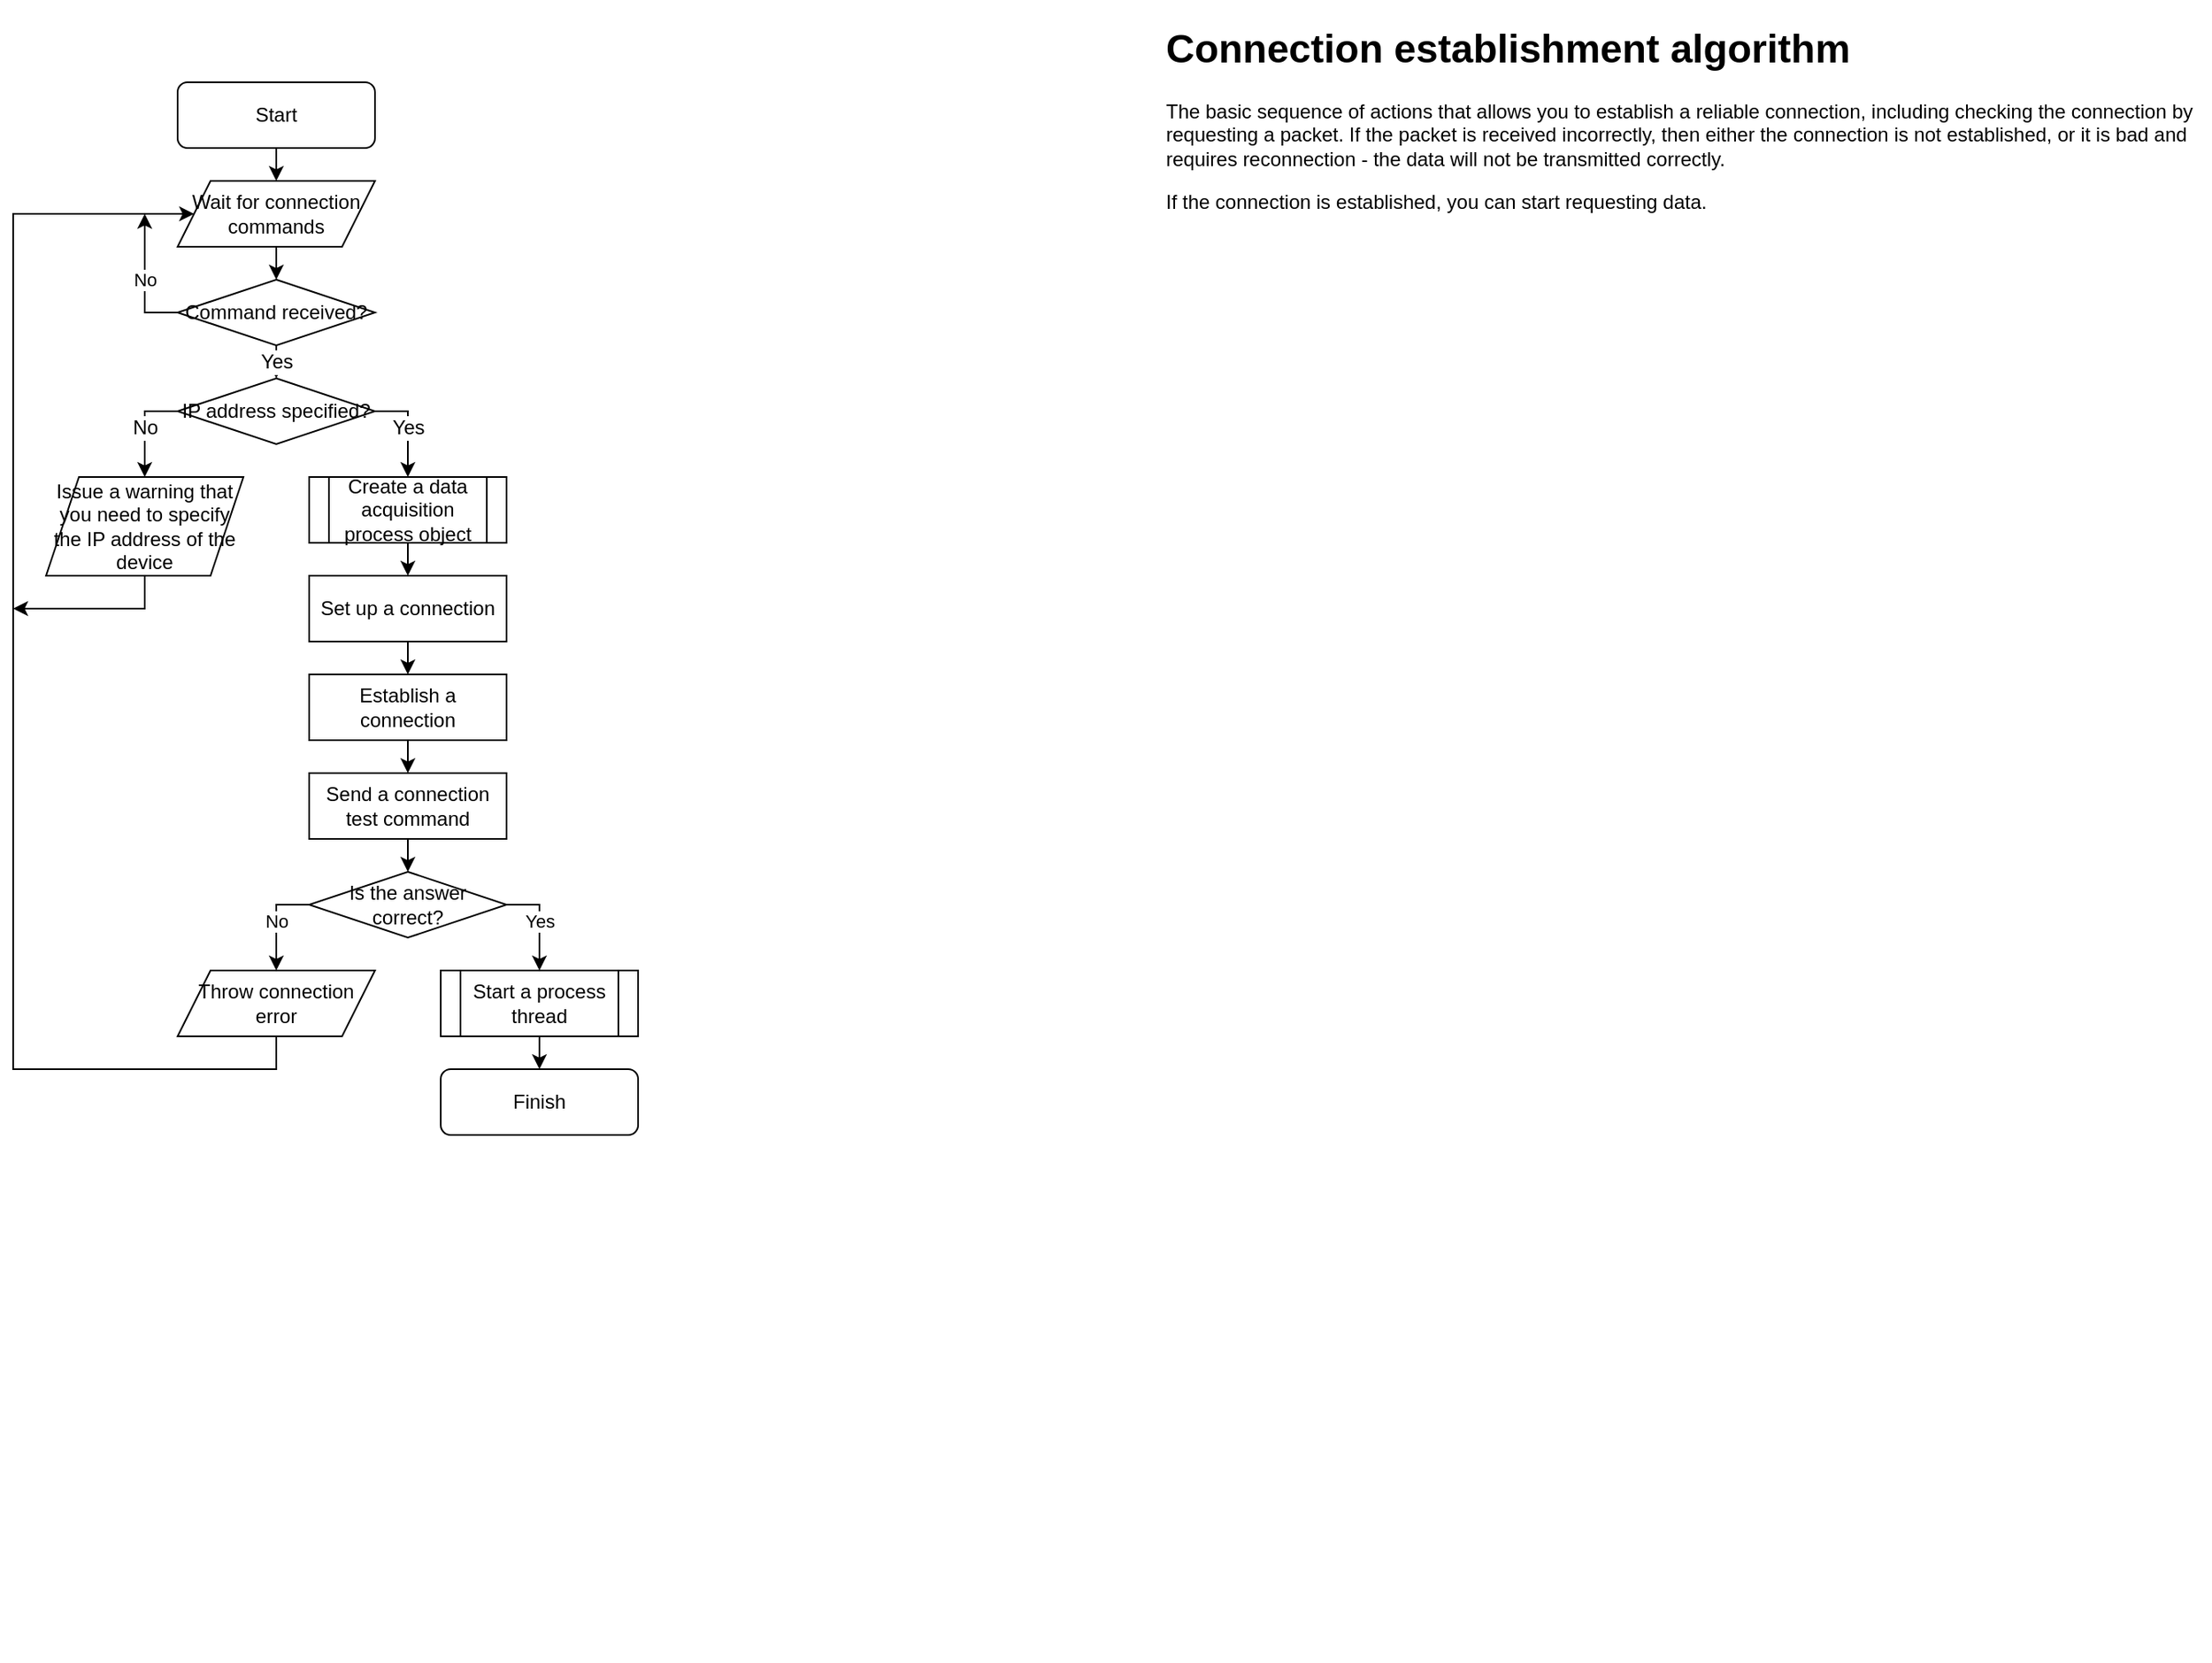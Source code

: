 <mxfile version="20.8.10" type="device" pages="6"><diagram id="iDeZElqSZmqQ7n84Cvy1" name="Connection establishment algorithm"><mxGraphModel dx="1444" dy="1433" grid="1" gridSize="10" guides="1" tooltips="1" connect="1" arrows="1" fold="1" page="1" pageScale="1" pageWidth="827" pageHeight="1169" math="0" shadow="0"><root><mxCell id="0"/><mxCell id="1" parent="0"/><mxCell id="2" style="edgeStyle=orthogonalEdgeStyle;rounded=0;orthogonalLoop=1;jettySize=auto;html=1;exitX=0.5;exitY=1;exitDx=0;exitDy=0;entryX=0.5;entryY=0;entryDx=0;entryDy=0;fontSize=12;" parent="1" source="3" target="15" edge="1"><mxGeometry relative="1" as="geometry"/></mxCell><mxCell id="3" value="Start" style="rounded=1;whiteSpace=wrap;html=1;" parent="1" vertex="1"><mxGeometry x="324" y="120" width="120" height="40" as="geometry"/></mxCell><mxCell id="4" style="edgeStyle=orthogonalEdgeStyle;rounded=0;orthogonalLoop=1;jettySize=auto;html=1;exitX=0.5;exitY=1;exitDx=0;exitDy=0;entryX=0.5;entryY=0;entryDx=0;entryDy=0;" parent="1" source="5" target="7" edge="1"><mxGeometry relative="1" as="geometry"/></mxCell><mxCell id="5" value="Create a data acquisition process object" style="shape=process;whiteSpace=wrap;html=1;backgroundOutline=1;" parent="1" vertex="1"><mxGeometry x="404" y="360" width="120" height="40" as="geometry"/></mxCell><mxCell id="6" style="edgeStyle=orthogonalEdgeStyle;rounded=0;orthogonalLoop=1;jettySize=auto;html=1;exitX=0.5;exitY=1;exitDx=0;exitDy=0;entryX=0.5;entryY=0;entryDx=0;entryDy=0;" parent="1" source="7" target="9" edge="1"><mxGeometry relative="1" as="geometry"/></mxCell><mxCell id="7" value="Set up a connection" style="rounded=0;whiteSpace=wrap;html=1;" parent="1" vertex="1"><mxGeometry x="404" y="420" width="120" height="40" as="geometry"/></mxCell><mxCell id="8" style="edgeStyle=orthogonalEdgeStyle;rounded=0;orthogonalLoop=1;jettySize=auto;html=1;exitX=0.5;exitY=1;exitDx=0;exitDy=0;entryX=0.5;entryY=0;entryDx=0;entryDy=0;" parent="1" source="9" target="11" edge="1"><mxGeometry relative="1" as="geometry"/></mxCell><mxCell id="9" value="Establish a connection" style="rounded=0;whiteSpace=wrap;html=1;" parent="1" vertex="1"><mxGeometry x="404" y="480" width="120" height="40" as="geometry"/></mxCell><mxCell id="10" style="edgeStyle=orthogonalEdgeStyle;rounded=0;orthogonalLoop=1;jettySize=auto;html=1;exitX=0.5;exitY=1;exitDx=0;exitDy=0;entryX=0.5;entryY=0;entryDx=0;entryDy=0;" parent="1" source="11" target="12" edge="1"><mxGeometry relative="1" as="geometry"/></mxCell><mxCell id="11" value="Send a connection test command" style="rounded=0;whiteSpace=wrap;html=1;" parent="1" vertex="1"><mxGeometry x="404" y="540" width="120" height="40" as="geometry"/></mxCell><mxCell id="12" value="Is the answer correct?" style="rhombus;whiteSpace=wrap;html=1;" parent="1" vertex="1"><mxGeometry x="404" y="600" width="120" height="40" as="geometry"/></mxCell><mxCell id="13" value="Throw connection error" style="shape=parallelogram;perimeter=parallelogramPerimeter;whiteSpace=wrap;html=1;fixedSize=1;" parent="1" vertex="1"><mxGeometry x="324" y="660" width="120" height="40" as="geometry"/></mxCell><mxCell id="14" style="edgeStyle=orthogonalEdgeStyle;rounded=0;orthogonalLoop=1;jettySize=auto;html=1;exitX=0.5;exitY=1;exitDx=0;exitDy=0;entryX=0.5;entryY=0;entryDx=0;entryDy=0;fontSize=12;" parent="1" source="15" target="16" edge="1"><mxGeometry relative="1" as="geometry"/></mxCell><mxCell id="15" value="Wait for connection commands" style="shape=parallelogram;perimeter=parallelogramPerimeter;whiteSpace=wrap;html=1;fixedSize=1;" parent="1" vertex="1"><mxGeometry x="324" y="180" width="120" height="40" as="geometry"/></mxCell><mxCell id="16" value="Command received?" style="rhombus;whiteSpace=wrap;html=1;" parent="1" vertex="1"><mxGeometry x="324" y="240" width="120" height="40" as="geometry"/></mxCell><mxCell id="17" value="IP address specified?" style="rhombus;whiteSpace=wrap;html=1;" parent="1" vertex="1"><mxGeometry x="324" y="300" width="120" height="40" as="geometry"/></mxCell><mxCell id="18" value="&lt;font style=&quot;font-size: 12px;&quot;&gt;Issue a warning that you need to specify the IP address of the device&lt;/font&gt;" style="shape=parallelogram;perimeter=parallelogramPerimeter;whiteSpace=wrap;html=1;fixedSize=1;" parent="1" vertex="1"><mxGeometry x="244" y="360" width="120" height="60" as="geometry"/></mxCell><mxCell id="19" style="edgeStyle=orthogonalEdgeStyle;rounded=0;orthogonalLoop=1;jettySize=auto;html=1;exitX=0.5;exitY=1;exitDx=0;exitDy=0;entryX=0.5;entryY=0;entryDx=0;entryDy=0;" parent="1" source="20" target="21" edge="1"><mxGeometry relative="1" as="geometry"/></mxCell><mxCell id="20" value="&lt;font style=&quot;font-size: 12px;&quot;&gt;Start a process thread&lt;/font&gt;" style="shape=process;whiteSpace=wrap;html=1;backgroundOutline=1;fontSize=7;" parent="1" vertex="1"><mxGeometry x="484" y="660" width="120" height="40" as="geometry"/></mxCell><mxCell id="21" value="Finish" style="rounded=1;whiteSpace=wrap;html=1;" parent="1" vertex="1"><mxGeometry x="484" y="720" width="120" height="40" as="geometry"/></mxCell><mxCell id="22" value="" style="endArrow=classic;html=1;rounded=0;fontSize=12;exitX=0.5;exitY=1;exitDx=0;exitDy=0;entryX=0.5;entryY=0;entryDx=0;entryDy=0;" parent="1" source="16" target="17" edge="1"><mxGeometry relative="1" as="geometry"><mxPoint x="414" y="290" as="sourcePoint"/><mxPoint x="514" y="290" as="targetPoint"/></mxGeometry></mxCell><mxCell id="23" value="Yes" style="edgeLabel;resizable=0;html=1;align=center;verticalAlign=middle;fontSize=12;" parent="22" connectable="0" vertex="1"><mxGeometry relative="1" as="geometry"/></mxCell><mxCell id="24" value="" style="endArrow=classic;html=1;rounded=0;fontSize=12;exitX=0;exitY=0.5;exitDx=0;exitDy=0;entryX=0.5;entryY=0;entryDx=0;entryDy=0;" parent="1" source="17" target="18" edge="1"><mxGeometry relative="1" as="geometry"><mxPoint x="254" y="439.7" as="sourcePoint"/><mxPoint x="354" y="439.7" as="targetPoint"/><Array as="points"><mxPoint x="304" y="320"/></Array></mxGeometry></mxCell><mxCell id="25" value="No" style="edgeLabel;resizable=0;html=1;align=center;verticalAlign=middle;fontSize=12;" parent="24" connectable="0" vertex="1"><mxGeometry relative="1" as="geometry"/></mxCell><mxCell id="26" value="" style="endArrow=classic;html=1;rounded=0;fontSize=12;exitX=1;exitY=0.5;exitDx=0;exitDy=0;entryX=0.5;entryY=0;entryDx=0;entryDy=0;" parent="1" source="17" target="5" edge="1"><mxGeometry relative="1" as="geometry"><mxPoint x="304" y="480" as="sourcePoint"/><mxPoint x="404" y="480" as="targetPoint"/><Array as="points"><mxPoint x="464" y="320"/></Array></mxGeometry></mxCell><mxCell id="27" value="Yes" style="edgeLabel;resizable=0;html=1;align=center;verticalAlign=middle;fontSize=12;" parent="26" connectable="0" vertex="1"><mxGeometry relative="1" as="geometry"/></mxCell><mxCell id="28" value="" style="endArrow=classic;html=1;rounded=0;exitX=0;exitY=0.5;exitDx=0;exitDy=0;entryX=0.5;entryY=0;entryDx=0;entryDy=0;" parent="1" source="12" target="13" edge="1"><mxGeometry relative="1" as="geometry"><mxPoint x="284" y="570" as="sourcePoint"/><mxPoint x="384" y="570" as="targetPoint"/><Array as="points"><mxPoint x="384" y="620"/></Array></mxGeometry></mxCell><mxCell id="29" value="No" style="edgeLabel;resizable=0;html=1;align=center;verticalAlign=middle;" parent="28" connectable="0" vertex="1"><mxGeometry relative="1" as="geometry"/></mxCell><mxCell id="30" value="" style="endArrow=classic;html=1;rounded=0;exitX=1;exitY=0.5;exitDx=0;exitDy=0;entryX=0.5;entryY=0;entryDx=0;entryDy=0;" parent="1" source="12" target="20" edge="1"><mxGeometry relative="1" as="geometry"><mxPoint x="554" y="590" as="sourcePoint"/><mxPoint x="654" y="590" as="targetPoint"/><Array as="points"><mxPoint x="544" y="620"/></Array></mxGeometry></mxCell><mxCell id="31" value="Yes" style="edgeLabel;resizable=0;html=1;align=center;verticalAlign=middle;" parent="30" connectable="0" vertex="1"><mxGeometry relative="1" as="geometry"/></mxCell><mxCell id="32" value="" style="endArrow=classic;html=1;rounded=0;exitX=0.5;exitY=1;exitDx=0;exitDy=0;entryX=0;entryY=0.5;entryDx=0;entryDy=0;" parent="1" source="13" target="15" edge="1"><mxGeometry width="50" height="50" relative="1" as="geometry"><mxPoint x="284" y="560" as="sourcePoint"/><mxPoint x="334" y="510" as="targetPoint"/><Array as="points"><mxPoint x="384" y="720"/><mxPoint x="224" y="720"/><mxPoint x="224" y="200"/></Array></mxGeometry></mxCell><mxCell id="33" value="" style="endArrow=classic;html=1;rounded=0;exitX=0;exitY=0.5;exitDx=0;exitDy=0;" parent="1" source="16" edge="1"><mxGeometry relative="1" as="geometry"><mxPoint x="274" y="360" as="sourcePoint"/><mxPoint x="304" y="200" as="targetPoint"/><Array as="points"><mxPoint x="304" y="260"/></Array></mxGeometry></mxCell><mxCell id="34" value="No" style="edgeLabel;resizable=0;html=1;align=center;verticalAlign=middle;" parent="33" connectable="0" vertex="1"><mxGeometry relative="1" as="geometry"/></mxCell><mxCell id="35" value="" style="endArrow=classic;html=1;rounded=0;exitX=0.5;exitY=1;exitDx=0;exitDy=0;" parent="1" source="18" edge="1"><mxGeometry width="50" height="50" relative="1" as="geometry"><mxPoint x="294" y="360" as="sourcePoint"/><mxPoint x="224" y="440" as="targetPoint"/><Array as="points"><mxPoint x="304" y="440"/></Array></mxGeometry></mxCell><mxCell id="36" value="&lt;h1&gt;Connection establishment algorithm&lt;br&gt;&lt;/h1&gt;&lt;p&gt;The basic sequence of actions that allows you to establish a reliable connection, including checking the connection by requesting a packet. If the packet is received incorrectly, then either the connection is not established, or it is bad and requires reconnection - the data will not be transmitted correctly.&lt;/p&gt;&lt;p&gt;If the connection is established, you can start requesting data.&lt;/p&gt;" style="text;html=1;strokeColor=none;fillColor=none;spacing=5;spacingTop=-20;whiteSpace=wrap;overflow=hidden;rounded=0;" parent="1" vertex="1"><mxGeometry x="920" y="80" width="640" height="1000" as="geometry"/></mxCell></root></mxGraphModel></diagram><diagram id="ehb2LUpaLDLIBakgd4Gv" name="Data establishment algorithm"><mxGraphModel dx="1444" dy="264" grid="1" gridSize="10" guides="1" tooltips="1" connect="1" arrows="1" fold="1" page="1" pageScale="1" pageWidth="827" pageHeight="1169" math="0" shadow="0"><root><mxCell id="0"/><mxCell id="1" parent="0"/><mxCell id="zjrHFXnIeX2XsAbbgeX--1" style="edgeStyle=orthogonalEdgeStyle;rounded=0;orthogonalLoop=1;jettySize=auto;html=1;exitX=0.5;exitY=1;exitDx=0;exitDy=0;entryX=0.5;entryY=0;entryDx=0;entryDy=0;" parent="1" source="zjrHFXnIeX2XsAbbgeX--2" target="zjrHFXnIeX2XsAbbgeX--6" edge="1"><mxGeometry relative="1" as="geometry"/></mxCell><mxCell id="zjrHFXnIeX2XsAbbgeX--2" value="Start" style="rounded=1;whiteSpace=wrap;html=1;" parent="1" vertex="1"><mxGeometry x="364" y="1280" width="120" height="40" as="geometry"/></mxCell><mxCell id="zjrHFXnIeX2XsAbbgeX--3" value="Finish" style="rounded=1;whiteSpace=wrap;html=1;" parent="1" vertex="1"><mxGeometry x="444" y="2060" width="120" height="40" as="geometry"/></mxCell><mxCell id="zjrHFXnIeX2XsAbbgeX--4" value="&lt;h1&gt;Data establishment algorithm&lt;br&gt;&lt;/h1&gt;&lt;p&gt;The main sequence of actions for obtaining and processing data.&lt;br&gt;&lt;/p&gt;" style="text;html=1;strokeColor=none;fillColor=none;spacing=5;spacingTop=-20;whiteSpace=wrap;overflow=hidden;rounded=0;" parent="1" vertex="1"><mxGeometry x="920" y="1240" width="640" height="1000" as="geometry"/></mxCell><mxCell id="zjrHFXnIeX2XsAbbgeX--5" style="edgeStyle=orthogonalEdgeStyle;rounded=0;orthogonalLoop=1;jettySize=auto;html=1;exitX=0.5;exitY=1;exitDx=0;exitDy=0;entryX=0.5;entryY=0;entryDx=0;entryDy=0;" parent="1" source="zjrHFXnIeX2XsAbbgeX--6" target="zjrHFXnIeX2XsAbbgeX--7" edge="1"><mxGeometry relative="1" as="geometry"/></mxCell><mxCell id="zjrHFXnIeX2XsAbbgeX--6" value="Wait for the data fetch thread to start" style="shape=process;whiteSpace=wrap;html=1;backgroundOutline=1;" parent="1" vertex="1"><mxGeometry x="364" y="1340" width="120" height="40" as="geometry"/></mxCell><mxCell id="zjrHFXnIeX2XsAbbgeX--7" value="Thread started?" style="rhombus;whiteSpace=wrap;html=1;" parent="1" vertex="1"><mxGeometry x="364" y="1400" width="120" height="40" as="geometry"/></mxCell><mxCell id="zjrHFXnIeX2XsAbbgeX--8" style="edgeStyle=orthogonalEdgeStyle;rounded=0;orthogonalLoop=1;jettySize=auto;html=1;exitX=0.5;exitY=1;exitDx=0;exitDy=0;entryX=0.5;entryY=0;entryDx=0;entryDy=0;" parent="1" source="zjrHFXnIeX2XsAbbgeX--9" target="zjrHFXnIeX2XsAbbgeX--11" edge="1"><mxGeometry relative="1" as="geometry"/></mxCell><mxCell id="zjrHFXnIeX2XsAbbgeX--9" value="while True:" style="shape=hexagon;perimeter=hexagonPerimeter2;whiteSpace=wrap;html=1;fixedSize=1;" parent="1" vertex="1"><mxGeometry x="364" y="1460" width="120" height="40" as="geometry"/></mxCell><mxCell id="zjrHFXnIeX2XsAbbgeX--10" style="edgeStyle=orthogonalEdgeStyle;rounded=0;orthogonalLoop=1;jettySize=auto;html=1;exitX=0.5;exitY=1;exitDx=0;exitDy=0;entryX=0.5;entryY=0;entryDx=0;entryDy=0;" parent="1" source="zjrHFXnIeX2XsAbbgeX--11" target="zjrHFXnIeX2XsAbbgeX--12" edge="1"><mxGeometry relative="1" as="geometry"/></mxCell><mxCell id="zjrHFXnIeX2XsAbbgeX--11" value="Send command to get data" style="rounded=0;whiteSpace=wrap;html=1;" parent="1" vertex="1"><mxGeometry x="364" y="1520" width="120" height="40" as="geometry"/></mxCell><mxCell id="zjrHFXnIeX2XsAbbgeX--12" value="Is the data packet received correctly?" style="rhombus;whiteSpace=wrap;html=1;" parent="1" vertex="1"><mxGeometry x="364" y="1580" width="120" height="40" as="geometry"/></mxCell><mxCell id="zjrHFXnIeX2XsAbbgeX--13" value="Make an entry in the log about the receipt of a damaged package" style="shape=parallelogram;perimeter=parallelogramPerimeter;whiteSpace=wrap;html=1;fixedSize=1;" parent="1" vertex="1"><mxGeometry x="284" y="1640" width="120" height="60" as="geometry"/></mxCell><mxCell id="zjrHFXnIeX2XsAbbgeX--14" style="edgeStyle=orthogonalEdgeStyle;rounded=0;orthogonalLoop=1;jettySize=auto;html=1;exitX=0.5;exitY=1;exitDx=0;exitDy=0;entryX=0.5;entryY=0;entryDx=0;entryDy=0;" parent="1" source="zjrHFXnIeX2XsAbbgeX--15" target="zjrHFXnIeX2XsAbbgeX--17" edge="1"><mxGeometry relative="1" as="geometry"/></mxCell><mxCell id="zjrHFXnIeX2XsAbbgeX--15" value="Parse the packet into data" style="rounded=0;whiteSpace=wrap;html=1;" parent="1" vertex="1"><mxGeometry x="444" y="1640" width="120" height="40" as="geometry"/></mxCell><mxCell id="zjrHFXnIeX2XsAbbgeX--16" style="edgeStyle=orthogonalEdgeStyle;rounded=0;orthogonalLoop=1;jettySize=auto;html=1;exitX=0.5;exitY=1;exitDx=0;exitDy=0;entryX=0.5;entryY=0;entryDx=0;entryDy=0;" parent="1" source="zjrHFXnIeX2XsAbbgeX--17" target="zjrHFXnIeX2XsAbbgeX--18" edge="1"><mxGeometry relative="1" as="geometry"/></mxCell><mxCell id="zjrHFXnIeX2XsAbbgeX--17" value="Draw received data" style="shape=parallelogram;perimeter=parallelogramPerimeter;whiteSpace=wrap;html=1;fixedSize=1;" parent="1" vertex="1"><mxGeometry x="444" y="1700" width="120" height="40" as="geometry"/></mxCell><mxCell id="zjrHFXnIeX2XsAbbgeX--18" value="Data acquisition complete?" style="rhombus;whiteSpace=wrap;html=1;" parent="1" vertex="1"><mxGeometry x="444" y="1760" width="120" height="40" as="geometry"/></mxCell><mxCell id="zjrHFXnIeX2XsAbbgeX--19" style="edgeStyle=orthogonalEdgeStyle;rounded=0;orthogonalLoop=1;jettySize=auto;html=1;exitX=0.5;exitY=1;exitDx=0;exitDy=0;entryX=0.5;entryY=0;entryDx=0;entryDy=0;" parent="1" source="zjrHFXnIeX2XsAbbgeX--20" target="zjrHFXnIeX2XsAbbgeX--22" edge="1"><mxGeometry relative="1" as="geometry"/></mxCell><mxCell id="zjrHFXnIeX2XsAbbgeX--20" value="Finish receiving the last data packet" style="rounded=0;whiteSpace=wrap;html=1;" parent="1" vertex="1"><mxGeometry x="444" y="1820" width="120" height="40" as="geometry"/></mxCell><mxCell id="zjrHFXnIeX2XsAbbgeX--21" style="edgeStyle=orthogonalEdgeStyle;rounded=0;orthogonalLoop=1;jettySize=auto;html=1;exitX=0.5;exitY=1;exitDx=0;exitDy=0;entryX=0.5;entryY=0;entryDx=0;entryDy=0;" parent="1" source="zjrHFXnIeX2XsAbbgeX--22" target="zjrHFXnIeX2XsAbbgeX--24" edge="1"><mxGeometry relative="1" as="geometry"/></mxCell><mxCell id="zjrHFXnIeX2XsAbbgeX--22" value="Finish drawing the latest data" style="shape=parallelogram;perimeter=parallelogramPerimeter;whiteSpace=wrap;html=1;fixedSize=1;" parent="1" vertex="1"><mxGeometry x="444" y="1880" width="120" height="40" as="geometry"/></mxCell><mxCell id="zjrHFXnIeX2XsAbbgeX--23" style="edgeStyle=orthogonalEdgeStyle;rounded=0;orthogonalLoop=1;jettySize=auto;html=1;exitX=0.5;exitY=1;exitDx=0;exitDy=0;entryX=0.5;entryY=0;entryDx=0;entryDy=0;" parent="1" source="zjrHFXnIeX2XsAbbgeX--24" target="zjrHFXnIeX2XsAbbgeX--26" edge="1"><mxGeometry relative="1" as="geometry"/></mxCell><mxCell id="zjrHFXnIeX2XsAbbgeX--24" value="Carry out the shutdown process" style="shape=process;whiteSpace=wrap;html=1;backgroundOutline=1;" parent="1" vertex="1"><mxGeometry x="444" y="1940" width="120" height="40" as="geometry"/></mxCell><mxCell id="zjrHFXnIeX2XsAbbgeX--25" style="edgeStyle=orthogonalEdgeStyle;rounded=0;orthogonalLoop=1;jettySize=auto;html=1;exitX=0.5;exitY=1;exitDx=0;exitDy=0;entryX=0.5;entryY=0;entryDx=0;entryDy=0;" parent="1" source="zjrHFXnIeX2XsAbbgeX--26" target="zjrHFXnIeX2XsAbbgeX--3" edge="1"><mxGeometry relative="1" as="geometry"/></mxCell><mxCell id="zjrHFXnIeX2XsAbbgeX--26" value="Cycle completed" style="shape=hexagon;perimeter=hexagonPerimeter2;whiteSpace=wrap;html=1;fixedSize=1;" parent="1" vertex="1"><mxGeometry x="444" y="2000" width="120" height="40" as="geometry"/></mxCell><mxCell id="zjrHFXnIeX2XsAbbgeX--27" value="" style="endArrow=classic;html=1;rounded=0;exitX=0.5;exitY=1;exitDx=0;exitDy=0;entryX=0.5;entryY=0;entryDx=0;entryDy=0;" parent="1" source="zjrHFXnIeX2XsAbbgeX--7" target="zjrHFXnIeX2XsAbbgeX--9" edge="1"><mxGeometry relative="1" as="geometry"><mxPoint x="504" y="1400" as="sourcePoint"/><mxPoint x="604" y="1400" as="targetPoint"/></mxGeometry></mxCell><mxCell id="zjrHFXnIeX2XsAbbgeX--28" value="Yes" style="edgeLabel;resizable=0;html=1;align=center;verticalAlign=middle;" parent="zjrHFXnIeX2XsAbbgeX--27" connectable="0" vertex="1"><mxGeometry relative="1" as="geometry"/></mxCell><mxCell id="zjrHFXnIeX2XsAbbgeX--29" value="" style="endArrow=classic;html=1;rounded=0;exitX=0;exitY=0.5;exitDx=0;exitDy=0;entryX=0;entryY=0.5;entryDx=0;entryDy=0;" parent="1" source="zjrHFXnIeX2XsAbbgeX--7" target="zjrHFXnIeX2XsAbbgeX--6" edge="1"><mxGeometry relative="1" as="geometry"><mxPoint x="514" y="1440" as="sourcePoint"/><mxPoint x="614" y="1440" as="targetPoint"/><Array as="points"><mxPoint x="344" y="1420"/><mxPoint x="344" y="1360"/></Array></mxGeometry></mxCell><mxCell id="zjrHFXnIeX2XsAbbgeX--30" value="No" style="edgeLabel;resizable=0;html=1;align=center;verticalAlign=middle;" parent="zjrHFXnIeX2XsAbbgeX--29" connectable="0" vertex="1"><mxGeometry relative="1" as="geometry"/></mxCell><mxCell id="zjrHFXnIeX2XsAbbgeX--31" value="" style="endArrow=classic;html=1;rounded=0;exitX=1;exitY=0.5;exitDx=0;exitDy=0;entryX=0.5;entryY=0;entryDx=0;entryDy=0;" parent="1" source="zjrHFXnIeX2XsAbbgeX--12" target="zjrHFXnIeX2XsAbbgeX--15" edge="1"><mxGeometry relative="1" as="geometry"><mxPoint x="504" y="1570" as="sourcePoint"/><mxPoint x="604" y="1570" as="targetPoint"/><Array as="points"><mxPoint x="504" y="1600"/></Array></mxGeometry></mxCell><mxCell id="zjrHFXnIeX2XsAbbgeX--32" value="Yes" style="edgeLabel;resizable=0;html=1;align=center;verticalAlign=middle;" parent="zjrHFXnIeX2XsAbbgeX--31" connectable="0" vertex="1"><mxGeometry relative="1" as="geometry"/></mxCell><mxCell id="zjrHFXnIeX2XsAbbgeX--33" value="" style="endArrow=classic;html=1;rounded=0;exitX=0;exitY=0.5;exitDx=0;exitDy=0;entryX=0.5;entryY=0;entryDx=0;entryDy=0;" parent="1" source="zjrHFXnIeX2XsAbbgeX--12" target="zjrHFXnIeX2XsAbbgeX--13" edge="1"><mxGeometry relative="1" as="geometry"><mxPoint x="524" y="1590" as="sourcePoint"/><mxPoint x="624" y="1590" as="targetPoint"/><Array as="points"><mxPoint x="344" y="1600"/></Array></mxGeometry></mxCell><mxCell id="zjrHFXnIeX2XsAbbgeX--34" value="No" style="edgeLabel;resizable=0;html=1;align=center;verticalAlign=middle;" parent="zjrHFXnIeX2XsAbbgeX--33" connectable="0" vertex="1"><mxGeometry relative="1" as="geometry"/></mxCell><mxCell id="zjrHFXnIeX2XsAbbgeX--35" value="" style="endArrow=classic;html=1;rounded=0;exitX=0.5;exitY=1;exitDx=0;exitDy=0;entryX=0;entryY=0.5;entryDx=0;entryDy=0;" parent="1" source="zjrHFXnIeX2XsAbbgeX--13" target="zjrHFXnIeX2XsAbbgeX--9" edge="1"><mxGeometry width="50" height="50" relative="1" as="geometry"><mxPoint x="224" y="1560" as="sourcePoint"/><mxPoint x="274" y="1510" as="targetPoint"/><Array as="points"><mxPoint x="344" y="1720"/><mxPoint x="264" y="1720"/><mxPoint x="264" y="1480"/></Array></mxGeometry></mxCell><mxCell id="zjrHFXnIeX2XsAbbgeX--36" value="" style="endArrow=classic;html=1;rounded=0;exitX=0;exitY=0.5;exitDx=0;exitDy=0;" parent="1" source="zjrHFXnIeX2XsAbbgeX--18" edge="1"><mxGeometry relative="1" as="geometry"><mxPoint x="274" y="1745" as="sourcePoint"/><mxPoint x="264" y="1720" as="targetPoint"/><Array as="points"><mxPoint x="264" y="1780"/></Array></mxGeometry></mxCell><mxCell id="zjrHFXnIeX2XsAbbgeX--37" value="No" style="edgeLabel;resizable=0;html=1;align=center;verticalAlign=middle;" parent="zjrHFXnIeX2XsAbbgeX--36" connectable="0" vertex="1"><mxGeometry relative="1" as="geometry"/></mxCell><mxCell id="zjrHFXnIeX2XsAbbgeX--38" value="" style="endArrow=classic;html=1;rounded=0;exitX=0.5;exitY=1;exitDx=0;exitDy=0;entryX=0.5;entryY=0;entryDx=0;entryDy=0;" parent="1" source="zjrHFXnIeX2XsAbbgeX--18" target="zjrHFXnIeX2XsAbbgeX--20" edge="1"><mxGeometry relative="1" as="geometry"><mxPoint x="314" y="1800" as="sourcePoint"/><mxPoint x="414" y="1800" as="targetPoint"/></mxGeometry></mxCell><mxCell id="zjrHFXnIeX2XsAbbgeX--39" value="Yes" style="edgeLabel;resizable=0;html=1;align=center;verticalAlign=middle;" parent="zjrHFXnIeX2XsAbbgeX--38" connectable="0" vertex="1"><mxGeometry relative="1" as="geometry"/></mxCell></root></mxGraphModel></diagram><diagram id="m6ZPP0ym_55H7guiPHbV" name="Disconnection establishment algorithm"><mxGraphModel dx="1588" dy="-762" grid="1" gridSize="10" guides="1" tooltips="1" connect="1" arrows="1" fold="1" page="1" pageScale="1" pageWidth="827" pageHeight="1169" math="0" shadow="0"><root><mxCell id="0"/><mxCell id="1" parent="0"/><mxCell id="cGfU-qBVp7hXdF_je2Wv-1" style="edgeStyle=orthogonalEdgeStyle;rounded=0;orthogonalLoop=1;jettySize=auto;html=1;exitX=0.5;exitY=1;exitDx=0;exitDy=0;entryX=0.5;entryY=0;entryDx=0;entryDy=0;fontSize=12;" parent="1" source="cGfU-qBVp7hXdF_je2Wv-2" target="cGfU-qBVp7hXdF_je2Wv-10" edge="1"><mxGeometry relative="1" as="geometry"/></mxCell><mxCell id="cGfU-qBVp7hXdF_je2Wv-2" value="Start" style="rounded=1;whiteSpace=wrap;html=1;" parent="1" vertex="1"><mxGeometry x="364" y="2480" width="120" height="40" as="geometry"/></mxCell><mxCell id="cGfU-qBVp7hXdF_je2Wv-3" style="edgeStyle=orthogonalEdgeStyle;rounded=0;orthogonalLoop=1;jettySize=auto;html=1;exitX=0.5;exitY=1;exitDx=0;exitDy=0;entryX=0.5;entryY=0;entryDx=0;entryDy=0;" parent="1" source="cGfU-qBVp7hXdF_je2Wv-4" target="cGfU-qBVp7hXdF_je2Wv-13" edge="1"><mxGeometry relative="1" as="geometry"/></mxCell><mxCell id="cGfU-qBVp7hXdF_je2Wv-4" value="Establish a disconnection" style="rounded=0;whiteSpace=wrap;html=1;" parent="1" vertex="1"><mxGeometry x="444" y="2900" width="120" height="40" as="geometry"/></mxCell><mxCell id="cGfU-qBVp7hXdF_je2Wv-5" style="edgeStyle=orthogonalEdgeStyle;rounded=0;orthogonalLoop=1;jettySize=auto;html=1;exitX=0.5;exitY=1;exitDx=0;exitDy=0;entryX=0.5;entryY=0;entryDx=0;entryDy=0;" parent="1" source="cGfU-qBVp7hXdF_je2Wv-6" target="cGfU-qBVp7hXdF_je2Wv-7" edge="1"><mxGeometry relative="1" as="geometry"/></mxCell><mxCell id="cGfU-qBVp7hXdF_je2Wv-6" value="Send a disconnection test command" style="rounded=0;whiteSpace=wrap;html=1;" parent="1" vertex="1"><mxGeometry x="364" y="2780" width="120" height="40" as="geometry"/></mxCell><mxCell id="cGfU-qBVp7hXdF_je2Wv-7" value="Is the answer correct?" style="rhombus;whiteSpace=wrap;html=1;" parent="1" vertex="1"><mxGeometry x="364" y="2840" width="120" height="40" as="geometry"/></mxCell><mxCell id="cGfU-qBVp7hXdF_je2Wv-8" value="Throw disconnection error" style="shape=parallelogram;perimeter=parallelogramPerimeter;whiteSpace=wrap;html=1;fixedSize=1;" parent="1" vertex="1"><mxGeometry x="284" y="2900" width="120" height="40" as="geometry"/></mxCell><mxCell id="cGfU-qBVp7hXdF_je2Wv-9" style="edgeStyle=orthogonalEdgeStyle;rounded=0;orthogonalLoop=1;jettySize=auto;html=1;exitX=0.5;exitY=1;exitDx=0;exitDy=0;entryX=0.5;entryY=0;entryDx=0;entryDy=0;fontSize=12;" parent="1" source="cGfU-qBVp7hXdF_je2Wv-10" target="cGfU-qBVp7hXdF_je2Wv-11" edge="1"><mxGeometry relative="1" as="geometry"/></mxCell><mxCell id="cGfU-qBVp7hXdF_je2Wv-10" value="Wait for disconnection commands" style="shape=parallelogram;perimeter=parallelogramPerimeter;whiteSpace=wrap;html=1;fixedSize=1;" parent="1" vertex="1"><mxGeometry x="364" y="2540" width="120" height="40" as="geometry"/></mxCell><mxCell id="cGfU-qBVp7hXdF_je2Wv-11" value="Command received?" style="rhombus;whiteSpace=wrap;html=1;" parent="1" vertex="1"><mxGeometry x="364" y="2600" width="120" height="40" as="geometry"/></mxCell><mxCell id="cGfU-qBVp7hXdF_je2Wv-12" style="edgeStyle=orthogonalEdgeStyle;rounded=0;orthogonalLoop=1;jettySize=auto;html=1;exitX=0.5;exitY=1;exitDx=0;exitDy=0;entryX=0.5;entryY=0;entryDx=0;entryDy=0;" parent="1" source="cGfU-qBVp7hXdF_je2Wv-13" target="cGfU-qBVp7hXdF_je2Wv-14" edge="1"><mxGeometry relative="1" as="geometry"/></mxCell><mxCell id="cGfU-qBVp7hXdF_je2Wv-13" value="&lt;font style=&quot;font-size: 12px;&quot;&gt;Finish a process thread&lt;/font&gt;" style="shape=process;whiteSpace=wrap;html=1;backgroundOutline=1;fontSize=7;" parent="1" vertex="1"><mxGeometry x="444" y="2960" width="120" height="40" as="geometry"/></mxCell><mxCell id="cGfU-qBVp7hXdF_je2Wv-14" value="Finish" style="rounded=1;whiteSpace=wrap;html=1;" parent="1" vertex="1"><mxGeometry x="444" y="3020" width="120" height="40" as="geometry"/></mxCell><mxCell id="cGfU-qBVp7hXdF_je2Wv-15" value="" style="endArrow=classic;html=1;rounded=0;exitX=0;exitY=0.5;exitDx=0;exitDy=0;entryX=0.5;entryY=0;entryDx=0;entryDy=0;" parent="1" source="cGfU-qBVp7hXdF_je2Wv-7" target="cGfU-qBVp7hXdF_je2Wv-8" edge="1"><mxGeometry relative="1" as="geometry"><mxPoint x="324" y="2930" as="sourcePoint"/><mxPoint x="424" y="2930" as="targetPoint"/><Array as="points"><mxPoint x="344" y="2860"/></Array></mxGeometry></mxCell><mxCell id="cGfU-qBVp7hXdF_je2Wv-16" value="No" style="edgeLabel;resizable=0;html=1;align=center;verticalAlign=middle;" parent="cGfU-qBVp7hXdF_je2Wv-15" connectable="0" vertex="1"><mxGeometry relative="1" as="geometry"/></mxCell><mxCell id="cGfU-qBVp7hXdF_je2Wv-17" value="" style="endArrow=classic;html=1;rounded=0;exitX=0.5;exitY=1;exitDx=0;exitDy=0;entryX=0;entryY=0.5;entryDx=0;entryDy=0;" parent="1" source="cGfU-qBVp7hXdF_je2Wv-8" target="cGfU-qBVp7hXdF_je2Wv-10" edge="1"><mxGeometry width="50" height="50" relative="1" as="geometry"><mxPoint x="324" y="2920" as="sourcePoint"/><mxPoint x="374" y="2870" as="targetPoint"/><Array as="points"><mxPoint x="344" y="2960"/><mxPoint x="264" y="2960"/><mxPoint x="264" y="2560"/></Array></mxGeometry></mxCell><mxCell id="cGfU-qBVp7hXdF_je2Wv-18" value="" style="endArrow=classic;html=1;rounded=0;exitX=0;exitY=0.5;exitDx=0;exitDy=0;" parent="1" source="cGfU-qBVp7hXdF_je2Wv-11" edge="1"><mxGeometry relative="1" as="geometry"><mxPoint x="314" y="2720" as="sourcePoint"/><mxPoint x="344" y="2560.0" as="targetPoint"/><Array as="points"><mxPoint x="344" y="2620"/></Array></mxGeometry></mxCell><mxCell id="cGfU-qBVp7hXdF_je2Wv-19" value="No" style="edgeLabel;resizable=0;html=1;align=center;verticalAlign=middle;" parent="cGfU-qBVp7hXdF_je2Wv-18" connectable="0" vertex="1"><mxGeometry relative="1" as="geometry"/></mxCell><mxCell id="cGfU-qBVp7hXdF_je2Wv-20" value="&lt;h1&gt;Disconnection establishment algorithm&lt;br&gt;&lt;/h1&gt;&lt;p&gt;The basic sequence of actions that allows you to break the established connection.&lt;br&gt;&lt;/p&gt;" style="text;html=1;strokeColor=none;fillColor=none;spacing=5;spacingTop=-20;whiteSpace=wrap;overflow=hidden;rounded=0;" parent="1" vertex="1"><mxGeometry x="920" y="2440" width="640" height="960" as="geometry"/></mxCell><mxCell id="cGfU-qBVp7hXdF_je2Wv-21" style="edgeStyle=orthogonalEdgeStyle;rounded=0;orthogonalLoop=1;jettySize=auto;html=1;exitX=0.5;exitY=1;exitDx=0;exitDy=0;entryX=0.5;entryY=0;entryDx=0;entryDy=0;" parent="1" source="cGfU-qBVp7hXdF_je2Wv-22" target="cGfU-qBVp7hXdF_je2Wv-24" edge="1"><mxGeometry relative="1" as="geometry"/></mxCell><mxCell id="cGfU-qBVp7hXdF_je2Wv-22" value="Retrieve data from a previous request" style="rounded=0;whiteSpace=wrap;html=1;" parent="1" vertex="1"><mxGeometry x="364" y="2660" width="120" height="40" as="geometry"/></mxCell><mxCell id="cGfU-qBVp7hXdF_je2Wv-23" style="edgeStyle=orthogonalEdgeStyle;rounded=0;orthogonalLoop=1;jettySize=auto;html=1;exitX=0.5;exitY=1;exitDx=0;exitDy=0;entryX=0.5;entryY=0;entryDx=0;entryDy=0;" parent="1" source="cGfU-qBVp7hXdF_je2Wv-24" target="cGfU-qBVp7hXdF_je2Wv-6" edge="1"><mxGeometry relative="1" as="geometry"/></mxCell><mxCell id="cGfU-qBVp7hXdF_je2Wv-24" value="Display received data on the screen" style="shape=parallelogram;perimeter=parallelogramPerimeter;whiteSpace=wrap;html=1;fixedSize=1;" parent="1" vertex="1"><mxGeometry x="364" y="2720" width="120" height="40" as="geometry"/></mxCell><mxCell id="cGfU-qBVp7hXdF_je2Wv-25" value="" style="endArrow=classic;html=1;rounded=0;exitX=0.5;exitY=1;exitDx=0;exitDy=0;entryX=0.5;entryY=0;entryDx=0;entryDy=0;" parent="1" source="cGfU-qBVp7hXdF_je2Wv-11" target="cGfU-qBVp7hXdF_je2Wv-22" edge="1"><mxGeometry relative="1" as="geometry"><mxPoint x="524" y="2730" as="sourcePoint"/><mxPoint x="624" y="2730" as="targetPoint"/></mxGeometry></mxCell><mxCell id="cGfU-qBVp7hXdF_je2Wv-26" value="Yes" style="edgeLabel;resizable=0;html=1;align=center;verticalAlign=middle;" parent="cGfU-qBVp7hXdF_je2Wv-25" connectable="0" vertex="1"><mxGeometry relative="1" as="geometry"/></mxCell><mxCell id="cGfU-qBVp7hXdF_je2Wv-27" value="" style="endArrow=classic;html=1;rounded=0;exitX=1;exitY=0.5;exitDx=0;exitDy=0;entryX=0.5;entryY=0;entryDx=0;entryDy=0;" parent="1" source="cGfU-qBVp7hXdF_je2Wv-7" target="cGfU-qBVp7hXdF_je2Wv-4" edge="1"><mxGeometry relative="1" as="geometry"><mxPoint x="504" y="2840" as="sourcePoint"/><mxPoint x="604" y="2840" as="targetPoint"/><Array as="points"><mxPoint x="504" y="2860"/></Array></mxGeometry></mxCell><mxCell id="cGfU-qBVp7hXdF_je2Wv-28" value="No" style="edgeLabel;resizable=0;html=1;align=center;verticalAlign=middle;" parent="cGfU-qBVp7hXdF_je2Wv-27" connectable="0" vertex="1"><mxGeometry relative="1" as="geometry"/></mxCell></root></mxGraphModel></diagram><diagram id="1Y3MHwrj56aBMx4NV3Ip" name="Firmware algorithm"><mxGraphModel dx="1588" dy="-1931" grid="1" gridSize="10" guides="1" tooltips="1" connect="1" arrows="1" fold="1" page="1" pageScale="1" pageWidth="827" pageHeight="1169" math="0" shadow="0"><root><mxCell id="0"/><mxCell id="1" parent="0"/><mxCell id="CkUcFh8WUxMUR66wB6C6-1" style="edgeStyle=orthogonalEdgeStyle;rounded=0;orthogonalLoop=1;jettySize=auto;html=1;exitX=0.5;exitY=1;exitDx=0;exitDy=0;entryX=0.5;entryY=0;entryDx=0;entryDy=0;" parent="1" source="CkUcFh8WUxMUR66wB6C6-2" target="CkUcFh8WUxMUR66wB6C6-6" edge="1"><mxGeometry relative="1" as="geometry"/></mxCell><mxCell id="CkUcFh8WUxMUR66wB6C6-2" value="Start" style="rounded=1;whiteSpace=wrap;html=1;" parent="1" vertex="1"><mxGeometry x="234" y="3640" width="120" height="40" as="geometry"/></mxCell><mxCell id="CkUcFh8WUxMUR66wB6C6-3" value="Finish" style="rounded=1;whiteSpace=wrap;html=1;" parent="1" vertex="1"><mxGeometry x="374" y="3880" width="120" height="40" as="geometry"/></mxCell><mxCell id="CkUcFh8WUxMUR66wB6C6-4" value="&lt;h1&gt;Firmware algorithm&lt;br&gt;&lt;/h1&gt;&lt;p&gt;The main sequence of actions for the firmware of the Wiretapping Scanner device.&lt;br&gt;&lt;/p&gt;" style="text;html=1;strokeColor=none;fillColor=none;spacing=5;spacingTop=-20;whiteSpace=wrap;overflow=hidden;rounded=0;" parent="1" vertex="1"><mxGeometry x="920" y="3600" width="640" height="960" as="geometry"/></mxCell><mxCell id="CkUcFh8WUxMUR66wB6C6-5" style="edgeStyle=orthogonalEdgeStyle;rounded=0;orthogonalLoop=1;jettySize=auto;html=1;exitX=0.5;exitY=1;exitDx=0;exitDy=0;entryX=0.5;entryY=0;entryDx=0;entryDy=0;" parent="1" source="CkUcFh8WUxMUR66wB6C6-6" target="CkUcFh8WUxMUR66wB6C6-8" edge="1"><mxGeometry relative="1" as="geometry"/></mxCell><mxCell id="CkUcFh8WUxMUR66wB6C6-6" value="Establish connection with router" style="rounded=0;whiteSpace=wrap;html=1;" parent="1" vertex="1"><mxGeometry x="234" y="3700" width="120" height="40" as="geometry"/></mxCell><mxCell id="CkUcFh8WUxMUR66wB6C6-7" style="edgeStyle=orthogonalEdgeStyle;rounded=0;orthogonalLoop=1;jettySize=auto;html=1;exitX=0.5;exitY=1;exitDx=0;exitDy=0;entryX=0.5;entryY=0;entryDx=0;entryDy=0;" parent="1" source="CkUcFh8WUxMUR66wB6C6-8" target="CkUcFh8WUxMUR66wB6C6-18" edge="1"><mxGeometry relative="1" as="geometry"/></mxCell><mxCell id="CkUcFh8WUxMUR66wB6C6-8" value="Initialize sensors" style="rounded=0;whiteSpace=wrap;html=1;" parent="1" vertex="1"><mxGeometry x="234" y="3760" width="120" height="40" as="geometry"/></mxCell><mxCell id="CkUcFh8WUxMUR66wB6C6-9" value="Is the client connected?" style="rhombus;whiteSpace=wrap;html=1;" parent="1" vertex="1"><mxGeometry x="234" y="3940" width="120" height="40" as="geometry"/></mxCell><mxCell id="CkUcFh8WUxMUR66wB6C6-10" style="edgeStyle=orthogonalEdgeStyle;rounded=0;orthogonalLoop=1;jettySize=auto;html=1;exitX=0.5;exitY=1;exitDx=0;exitDy=0;entryX=0.5;entryY=0;entryDx=0;entryDy=0;" parent="1" source="CkUcFh8WUxMUR66wB6C6-11" target="CkUcFh8WUxMUR66wB6C6-13" edge="1"><mxGeometry relative="1" as="geometry"/></mxCell><mxCell id="CkUcFh8WUxMUR66wB6C6-11" value="While the connection is established" style="shape=hexagon;perimeter=hexagonPerimeter2;whiteSpace=wrap;html=1;fixedSize=1;" parent="1" vertex="1"><mxGeometry x="234" y="4000" width="120" height="40" as="geometry"/></mxCell><mxCell id="CkUcFh8WUxMUR66wB6C6-12" style="edgeStyle=orthogonalEdgeStyle;rounded=0;orthogonalLoop=1;jettySize=auto;html=1;exitX=0.5;exitY=1;exitDx=0;exitDy=0;entryX=0.5;entryY=0;entryDx=0;entryDy=0;" parent="1" source="CkUcFh8WUxMUR66wB6C6-13" target="CkUcFh8WUxMUR66wB6C6-14" edge="1"><mxGeometry relative="1" as="geometry"/></mxCell><mxCell id="CkUcFh8WUxMUR66wB6C6-13" value="Get a command" style="shape=parallelogram;perimeter=parallelogramPerimeter;whiteSpace=wrap;html=1;fixedSize=1;" parent="1" vertex="1"><mxGeometry x="234" y="4060" width="120" height="40" as="geometry"/></mxCell><mxCell id="CkUcFh8WUxMUR66wB6C6-14" value="Is this a connection check command?" style="rhombus;whiteSpace=wrap;html=1;" parent="1" vertex="1"><mxGeometry x="234" y="4120" width="120" height="40" as="geometry"/></mxCell><mxCell id="CkUcFh8WUxMUR66wB6C6-15" value="Is this a disconnection check command?" style="rhombus;whiteSpace=wrap;html=1;" parent="1" vertex="1"><mxGeometry x="234" y="4240" width="120" height="40" as="geometry"/></mxCell><mxCell id="CkUcFh8WUxMUR66wB6C6-16" value="Is it a data request command?" style="rhombus;whiteSpace=wrap;html=1;" parent="1" vertex="1"><mxGeometry x="234" y="4180" width="120" height="40" as="geometry"/></mxCell><mxCell id="CkUcFh8WUxMUR66wB6C6-17" style="edgeStyle=orthogonalEdgeStyle;rounded=0;orthogonalLoop=1;jettySize=auto;html=1;exitX=0.5;exitY=1;exitDx=0;exitDy=0;entryX=0.5;entryY=0;entryDx=0;entryDy=0;" parent="1" source="CkUcFh8WUxMUR66wB6C6-18" target="CkUcFh8WUxMUR66wB6C6-27" edge="1"><mxGeometry relative="1" as="geometry"/></mxCell><mxCell id="CkUcFh8WUxMUR66wB6C6-18" value="Wait for client connection" style="shape=hexagon;perimeter=hexagonPerimeter2;whiteSpace=wrap;html=1;fixedSize=1;" parent="1" vertex="1"><mxGeometry x="234" y="3820" width="120" height="40" as="geometry"/></mxCell><mxCell id="CkUcFh8WUxMUR66wB6C6-19" value="Send a packet with connection data" style="shape=parallelogram;perimeter=parallelogramPerimeter;whiteSpace=wrap;html=1;fixedSize=1;" parent="1" vertex="1"><mxGeometry x="374" y="4120" width="120" height="40" as="geometry"/></mxCell><mxCell id="CkUcFh8WUxMUR66wB6C6-20" value="Send a packet with disconnection data" style="shape=parallelogram;perimeter=parallelogramPerimeter;whiteSpace=wrap;html=1;fixedSize=1;" parent="1" vertex="1"><mxGeometry x="234" y="4300" width="120" height="40" as="geometry"/></mxCell><mxCell id="CkUcFh8WUxMUR66wB6C6-21" style="edgeStyle=orthogonalEdgeStyle;rounded=0;orthogonalLoop=1;jettySize=auto;html=1;exitX=1;exitY=0.5;exitDx=0;exitDy=0;entryX=0;entryY=0.5;entryDx=0;entryDy=0;" parent="1" source="CkUcFh8WUxMUR66wB6C6-22" target="CkUcFh8WUxMUR66wB6C6-24" edge="1"><mxGeometry relative="1" as="geometry"/></mxCell><mxCell id="CkUcFh8WUxMUR66wB6C6-22" value="Request data from sensors" style="rounded=0;whiteSpace=wrap;html=1;" parent="1" vertex="1"><mxGeometry x="374" y="4180" width="120" height="40" as="geometry"/></mxCell><mxCell id="CkUcFh8WUxMUR66wB6C6-23" style="edgeStyle=orthogonalEdgeStyle;rounded=0;orthogonalLoop=1;jettySize=auto;html=1;exitX=0.5;exitY=0;exitDx=0;exitDy=0;entryX=0.5;entryY=1;entryDx=0;entryDy=0;" parent="1" source="CkUcFh8WUxMUR66wB6C6-24" target="CkUcFh8WUxMUR66wB6C6-26" edge="1"><mxGeometry relative="1" as="geometry"/></mxCell><mxCell id="CkUcFh8WUxMUR66wB6C6-24" value="Draw data on the display" style="shape=parallelogram;perimeter=parallelogramPerimeter;whiteSpace=wrap;html=1;fixedSize=1;" parent="1" vertex="1"><mxGeometry x="514" y="4180" width="120" height="40" as="geometry"/></mxCell><mxCell id="CkUcFh8WUxMUR66wB6C6-25" style="edgeStyle=orthogonalEdgeStyle;rounded=0;orthogonalLoop=1;jettySize=auto;html=1;exitX=0.5;exitY=0;exitDx=0;exitDy=0;entryX=1;entryY=0.5;entryDx=0;entryDy=0;" parent="1" source="CkUcFh8WUxMUR66wB6C6-26" target="CkUcFh8WUxMUR66wB6C6-11" edge="1"><mxGeometry relative="1" as="geometry"/></mxCell><mxCell id="CkUcFh8WUxMUR66wB6C6-26" value="Send data packet to client" style="shape=parallelogram;perimeter=parallelogramPerimeter;whiteSpace=wrap;html=1;fixedSize=1;" parent="1" vertex="1"><mxGeometry x="514" y="4120" width="120" height="40" as="geometry"/></mxCell><mxCell id="CkUcFh8WUxMUR66wB6C6-27" value="Does the device continue to work?" style="rhombus;whiteSpace=wrap;html=1;" parent="1" vertex="1"><mxGeometry x="234" y="3880" width="120" height="40" as="geometry"/></mxCell><mxCell id="CkUcFh8WUxMUR66wB6C6-28" value="" style="endArrow=classic;html=1;rounded=0;exitX=1;exitY=0.5;exitDx=0;exitDy=0;entryX=0;entryY=0.5;entryDx=0;entryDy=0;" parent="1" source="CkUcFh8WUxMUR66wB6C6-27" target="CkUcFh8WUxMUR66wB6C6-3" edge="1"><mxGeometry relative="1" as="geometry"><mxPoint x="408" y="3985" as="sourcePoint"/><mxPoint x="488" y="3935" as="targetPoint"/></mxGeometry></mxCell><mxCell id="CkUcFh8WUxMUR66wB6C6-29" value="No" style="edgeLabel;resizable=0;html=1;align=center;verticalAlign=middle;" parent="CkUcFh8WUxMUR66wB6C6-28" connectable="0" vertex="1"><mxGeometry relative="1" as="geometry"/></mxCell><mxCell id="CkUcFh8WUxMUR66wB6C6-30" value="" style="endArrow=classic;html=1;rounded=0;exitX=0.5;exitY=1;exitDx=0;exitDy=0;entryX=0.5;entryY=0;entryDx=0;entryDy=0;" parent="1" source="CkUcFh8WUxMUR66wB6C6-27" target="CkUcFh8WUxMUR66wB6C6-9" edge="1"><mxGeometry relative="1" as="geometry"><mxPoint x="384" y="3980" as="sourcePoint"/><mxPoint x="484" y="3980" as="targetPoint"/></mxGeometry></mxCell><mxCell id="CkUcFh8WUxMUR66wB6C6-31" value="Yes" style="edgeLabel;resizable=0;html=1;align=center;verticalAlign=middle;" parent="CkUcFh8WUxMUR66wB6C6-30" connectable="0" vertex="1"><mxGeometry relative="1" as="geometry"/></mxCell><mxCell id="CkUcFh8WUxMUR66wB6C6-32" value="" style="endArrow=classic;html=1;rounded=0;exitX=0.5;exitY=1;exitDx=0;exitDy=0;entryX=0.5;entryY=0;entryDx=0;entryDy=0;" parent="1" source="CkUcFh8WUxMUR66wB6C6-9" target="CkUcFh8WUxMUR66wB6C6-11" edge="1"><mxGeometry relative="1" as="geometry"><mxPoint x="144" y="3990" as="sourcePoint"/><mxPoint x="244" y="3990" as="targetPoint"/></mxGeometry></mxCell><mxCell id="CkUcFh8WUxMUR66wB6C6-33" value="Yes" style="edgeLabel;resizable=0;html=1;align=center;verticalAlign=middle;" parent="CkUcFh8WUxMUR66wB6C6-32" connectable="0" vertex="1"><mxGeometry relative="1" as="geometry"/></mxCell><mxCell id="CkUcFh8WUxMUR66wB6C6-34" value="" style="endArrow=classic;html=1;rounded=0;exitX=1;exitY=0.5;exitDx=0;exitDy=0;entryX=0;entryY=0.5;entryDx=0;entryDy=0;" parent="1" source="CkUcFh8WUxMUR66wB6C6-14" target="CkUcFh8WUxMUR66wB6C6-19" edge="1"><mxGeometry relative="1" as="geometry"><mxPoint x="394" y="4280" as="sourcePoint"/><mxPoint x="494" y="4280" as="targetPoint"/></mxGeometry></mxCell><mxCell id="CkUcFh8WUxMUR66wB6C6-35" value="Yes" style="edgeLabel;resizable=0;html=1;align=center;verticalAlign=middle;" parent="CkUcFh8WUxMUR66wB6C6-34" connectable="0" vertex="1"><mxGeometry relative="1" as="geometry"/></mxCell><mxCell id="CkUcFh8WUxMUR66wB6C6-36" value="" style="endArrow=classic;html=1;rounded=0;exitX=1;exitY=0.5;exitDx=0;exitDy=0;entryX=0;entryY=0.5;entryDx=0;entryDy=0;" parent="1" source="CkUcFh8WUxMUR66wB6C6-16" target="CkUcFh8WUxMUR66wB6C6-22" edge="1"><mxGeometry relative="1" as="geometry"><mxPoint x="408" y="4280" as="sourcePoint"/><mxPoint x="508" y="4280" as="targetPoint"/></mxGeometry></mxCell><mxCell id="CkUcFh8WUxMUR66wB6C6-37" value="Yes" style="edgeLabel;resizable=0;html=1;align=center;verticalAlign=middle;" parent="CkUcFh8WUxMUR66wB6C6-36" connectable="0" vertex="1"><mxGeometry relative="1" as="geometry"/></mxCell><mxCell id="CkUcFh8WUxMUR66wB6C6-38" value="" style="endArrow=classic;html=1;rounded=0;exitX=0.5;exitY=0;exitDx=0;exitDy=0;" parent="1" source="CkUcFh8WUxMUR66wB6C6-19" edge="1"><mxGeometry width="50" height="50" relative="1" as="geometry"><mxPoint x="404" y="4120" as="sourcePoint"/><mxPoint x="434" y="4020" as="targetPoint"/></mxGeometry></mxCell><mxCell id="CkUcFh8WUxMUR66wB6C6-39" value="" style="endArrow=classic;html=1;rounded=0;exitX=0.5;exitY=1;exitDx=0;exitDy=0;entryX=0.5;entryY=0;entryDx=0;entryDy=0;" parent="1" source="CkUcFh8WUxMUR66wB6C6-14" target="CkUcFh8WUxMUR66wB6C6-16" edge="1"><mxGeometry relative="1" as="geometry"><mxPoint x="364" y="4280" as="sourcePoint"/><mxPoint x="464" y="4280" as="targetPoint"/></mxGeometry></mxCell><mxCell id="CkUcFh8WUxMUR66wB6C6-40" value="No" style="edgeLabel;resizable=0;html=1;align=center;verticalAlign=middle;" parent="CkUcFh8WUxMUR66wB6C6-39" connectable="0" vertex="1"><mxGeometry relative="1" as="geometry"/></mxCell><mxCell id="CkUcFh8WUxMUR66wB6C6-41" value="" style="endArrow=classic;html=1;rounded=0;exitX=0.5;exitY=1;exitDx=0;exitDy=0;entryX=0.5;entryY=0;entryDx=0;entryDy=0;" parent="1" source="CkUcFh8WUxMUR66wB6C6-16" target="CkUcFh8WUxMUR66wB6C6-15" edge="1"><mxGeometry relative="1" as="geometry"><mxPoint x="344" y="4280" as="sourcePoint"/><mxPoint x="444" y="4280" as="targetPoint"/><Array as="points"/></mxGeometry></mxCell><mxCell id="CkUcFh8WUxMUR66wB6C6-42" value="No" style="edgeLabel;resizable=0;html=1;align=center;verticalAlign=middle;" parent="CkUcFh8WUxMUR66wB6C6-41" connectable="0" vertex="1"><mxGeometry relative="1" as="geometry"/></mxCell><mxCell id="CkUcFh8WUxMUR66wB6C6-43" value="" style="endArrow=classic;html=1;rounded=0;exitX=0;exitY=0.5;exitDx=0;exitDy=0;entryX=0;entryY=0.5;entryDx=0;entryDy=0;" parent="1" source="CkUcFh8WUxMUR66wB6C6-15" target="CkUcFh8WUxMUR66wB6C6-11" edge="1"><mxGeometry relative="1" as="geometry"><mxPoint x="144" y="4220" as="sourcePoint"/><mxPoint x="244" y="4220" as="targetPoint"/><Array as="points"><mxPoint x="214" y="4260"/><mxPoint x="214" y="4020"/></Array></mxGeometry></mxCell><mxCell id="CkUcFh8WUxMUR66wB6C6-44" value="No" style="edgeLabel;resizable=0;html=1;align=center;verticalAlign=middle;" parent="CkUcFh8WUxMUR66wB6C6-43" connectable="0" vertex="1"><mxGeometry relative="1" as="geometry"/></mxCell><mxCell id="CkUcFh8WUxMUR66wB6C6-45" value="" style="endArrow=classic;html=1;rounded=0;exitX=0.5;exitY=1;exitDx=0;exitDy=0;entryX=0.5;entryY=0;entryDx=0;entryDy=0;" parent="1" source="CkUcFh8WUxMUR66wB6C6-15" target="CkUcFh8WUxMUR66wB6C6-20" edge="1"><mxGeometry relative="1" as="geometry"><mxPoint x="144" y="4290" as="sourcePoint"/><mxPoint x="244" y="4290" as="targetPoint"/></mxGeometry></mxCell><mxCell id="CkUcFh8WUxMUR66wB6C6-46" value="Yes" style="edgeLabel;resizable=0;html=1;align=center;verticalAlign=middle;" parent="CkUcFh8WUxMUR66wB6C6-45" connectable="0" vertex="1"><mxGeometry relative="1" as="geometry"/></mxCell><mxCell id="CkUcFh8WUxMUR66wB6C6-47" value="" style="endArrow=classic;html=1;rounded=0;exitX=0.5;exitY=1;exitDx=0;exitDy=0;entryX=0;entryY=0.5;entryDx=0;entryDy=0;" parent="1" source="CkUcFh8WUxMUR66wB6C6-20" target="CkUcFh8WUxMUR66wB6C6-18" edge="1"><mxGeometry width="50" height="50" relative="1" as="geometry"><mxPoint x="334" y="3980" as="sourcePoint"/><mxPoint x="384" y="3930" as="targetPoint"/><Array as="points"><mxPoint x="294" y="4360"/><mxPoint x="194" y="4360"/><mxPoint x="194" y="3840"/></Array></mxGeometry></mxCell><mxCell id="CkUcFh8WUxMUR66wB6C6-48" value="" style="endArrow=classic;html=1;rounded=0;exitX=0;exitY=0.5;exitDx=0;exitDy=0;" parent="1" source="CkUcFh8WUxMUR66wB6C6-9" edge="1"><mxGeometry relative="1" as="geometry"><mxPoint x="234" y="3930" as="sourcePoint"/><mxPoint x="194" y="3960" as="targetPoint"/></mxGeometry></mxCell><mxCell id="CkUcFh8WUxMUR66wB6C6-49" value="No" style="edgeLabel;resizable=0;html=1;align=center;verticalAlign=middle;" parent="CkUcFh8WUxMUR66wB6C6-48" connectable="0" vertex="1"><mxGeometry relative="1" as="geometry"/></mxCell></root></mxGraphModel></diagram><diagram id="7eGGKX7Mj60K6SYu8kNc" name="Wiretapping Scanner Repository"><mxGraphModel dx="1985" dy="1970" grid="1" gridSize="10" guides="1" tooltips="1" connect="1" arrows="1" fold="1" page="1" pageScale="1" pageWidth="827" pageHeight="1169" math="0" shadow="0"><root><mxCell id="0"/><mxCell id="1" parent="0"/><mxCell id="IO3FYhSG5Jr2PKWsVvQY-1" value="Wiretapping Scanner Repository" style="text;align=center;fontStyle=1;verticalAlign=middle;spacingLeft=3;spacingRight=3;strokeColor=none;rotatable=0;points=[[0,0.5],[1,0.5]];portConstraint=eastwest;fontSize=16;" parent="1" vertex="1"><mxGeometry x="680" y="40" width="280" height="40" as="geometry"/></mxCell><mxCell id="FlsO1HDLa3JSkv2a9Nh5-29" style="edgeStyle=orthogonalEdgeStyle;rounded=0;orthogonalLoop=1;jettySize=auto;html=1;exitX=0.5;exitY=1;exitDx=0;exitDy=0;exitPerimeter=0;fontSize=14;" parent="1" source="IO3FYhSG5Jr2PKWsVvQY-2" target="IO3FYhSG5Jr2PKWsVvQY-7" edge="1"><mxGeometry relative="1" as="geometry"/></mxCell><mxCell id="FlsO1HDLa3JSkv2a9Nh5-30" style="edgeStyle=orthogonalEdgeStyle;rounded=0;orthogonalLoop=1;jettySize=auto;html=1;exitX=0.5;exitY=1;exitDx=0;exitDy=0;exitPerimeter=0;fontSize=14;" parent="1" source="IO3FYhSG5Jr2PKWsVvQY-2" target="IO3FYhSG5Jr2PKWsVvQY-9" edge="1"><mxGeometry relative="1" as="geometry"/></mxCell><mxCell id="IO3FYhSG5Jr2PKWsVvQY-2" value="." style="shape=folder;fontStyle=1;spacingTop=10;tabWidth=40;tabHeight=14;tabPosition=left;html=1;fontSize=16;" parent="1" vertex="1"><mxGeometry x="885" y="240" width="120" height="40" as="geometry"/></mxCell><mxCell id="FlsO1HDLa3JSkv2a9Nh5-20" style="edgeStyle=orthogonalEdgeStyle;rounded=0;orthogonalLoop=1;jettySize=auto;html=1;exitX=0.5;exitY=1;exitDx=0;exitDy=0;exitPerimeter=0;fontSize=14;" parent="1" source="IO3FYhSG5Jr2PKWsVvQY-7" target="IO3FYhSG5Jr2PKWsVvQY-11" edge="1"><mxGeometry relative="1" as="geometry"/></mxCell><mxCell id="FlsO1HDLa3JSkv2a9Nh5-21" style="edgeStyle=orthogonalEdgeStyle;rounded=0;orthogonalLoop=1;jettySize=auto;html=1;exitX=0.5;exitY=1;exitDx=0;exitDy=0;exitPerimeter=0;fontSize=14;" parent="1" source="IO3FYhSG5Jr2PKWsVvQY-7" target="IO3FYhSG5Jr2PKWsVvQY-12" edge="1"><mxGeometry relative="1" as="geometry"/></mxCell><mxCell id="FlsO1HDLa3JSkv2a9Nh5-22" style="edgeStyle=orthogonalEdgeStyle;rounded=0;orthogonalLoop=1;jettySize=auto;html=1;exitX=0.5;exitY=1;exitDx=0;exitDy=0;exitPerimeter=0;fontSize=14;" parent="1" source="IO3FYhSG5Jr2PKWsVvQY-7" target="IO3FYhSG5Jr2PKWsVvQY-13" edge="1"><mxGeometry relative="1" as="geometry"/></mxCell><mxCell id="FlsO1HDLa3JSkv2a9Nh5-23" style="edgeStyle=orthogonalEdgeStyle;rounded=0;orthogonalLoop=1;jettySize=auto;html=1;exitX=0.5;exitY=1;exitDx=0;exitDy=0;exitPerimeter=0;fontSize=14;" parent="1" source="IO3FYhSG5Jr2PKWsVvQY-7" target="IO3FYhSG5Jr2PKWsVvQY-14" edge="1"><mxGeometry relative="1" as="geometry"/></mxCell><mxCell id="FlsO1HDLa3JSkv2a9Nh5-24" style="edgeStyle=orthogonalEdgeStyle;rounded=0;orthogonalLoop=1;jettySize=auto;html=1;exitX=0.5;exitY=1;exitDx=0;exitDy=0;exitPerimeter=0;entryX=0.5;entryY=0;entryDx=0;entryDy=0;fontSize=14;" parent="1" source="IO3FYhSG5Jr2PKWsVvQY-7" target="IO3FYhSG5Jr2PKWsVvQY-39" edge="1"><mxGeometry relative="1" as="geometry"/></mxCell><mxCell id="FlsO1HDLa3JSkv2a9Nh5-25" style="edgeStyle=orthogonalEdgeStyle;rounded=0;orthogonalLoop=1;jettySize=auto;html=1;exitX=0.5;exitY=1;exitDx=0;exitDy=0;exitPerimeter=0;entryX=0.5;entryY=0;entryDx=0;entryDy=0;fontSize=14;" parent="1" source="IO3FYhSG5Jr2PKWsVvQY-7" target="IO3FYhSG5Jr2PKWsVvQY-38" edge="1"><mxGeometry relative="1" as="geometry"/></mxCell><mxCell id="FlsO1HDLa3JSkv2a9Nh5-26" style="edgeStyle=orthogonalEdgeStyle;rounded=0;orthogonalLoop=1;jettySize=auto;html=1;exitX=0.5;exitY=1;exitDx=0;exitDy=0;exitPerimeter=0;entryX=0.5;entryY=0;entryDx=0;entryDy=0;fontSize=14;" parent="1" source="IO3FYhSG5Jr2PKWsVvQY-7" target="IO3FYhSG5Jr2PKWsVvQY-37" edge="1"><mxGeometry relative="1" as="geometry"/></mxCell><mxCell id="FlsO1HDLa3JSkv2a9Nh5-27" style="edgeStyle=orthogonalEdgeStyle;rounded=0;orthogonalLoop=1;jettySize=auto;html=1;exitX=0.5;exitY=1;exitDx=0;exitDy=0;exitPerimeter=0;fontSize=14;" parent="1" source="IO3FYhSG5Jr2PKWsVvQY-7" target="IO3FYhSG5Jr2PKWsVvQY-15" edge="1"><mxGeometry relative="1" as="geometry"/></mxCell><mxCell id="IO3FYhSG5Jr2PKWsVvQY-7" value="./client" style="shape=folder;fontStyle=1;spacingTop=10;tabWidth=40;tabHeight=14;tabPosition=left;html=1;fontSize=14;" parent="1" vertex="1"><mxGeometry x="565" y="320" width="120" height="40" as="geometry"/></mxCell><mxCell id="FlsO1HDLa3JSkv2a9Nh5-28" style="edgeStyle=orthogonalEdgeStyle;rounded=0;orthogonalLoop=1;jettySize=auto;html=1;exitX=0.5;exitY=1;exitDx=0;exitDy=0;exitPerimeter=0;entryX=0.5;entryY=0;entryDx=0;entryDy=0;fontSize=14;" parent="1" source="IO3FYhSG5Jr2PKWsVvQY-9" target="IO3FYhSG5Jr2PKWsVvQY-18" edge="1"><mxGeometry relative="1" as="geometry"/></mxCell><mxCell id="IO3FYhSG5Jr2PKWsVvQY-9" value="./server" style="shape=folder;fontStyle=1;spacingTop=10;tabWidth=40;tabHeight=14;tabPosition=left;html=1;fontSize=14;" parent="1" vertex="1"><mxGeometry x="1205" y="320" width="120" height="40" as="geometry"/></mxCell><mxCell id="FlsO1HDLa3JSkv2a9Nh5-1" style="edgeStyle=orthogonalEdgeStyle;rounded=0;orthogonalLoop=1;jettySize=auto;html=1;exitX=0.5;exitY=1;exitDx=0;exitDy=0;exitPerimeter=0;entryX=0.5;entryY=0;entryDx=0;entryDy=0;fontSize=14;" parent="1" source="IO3FYhSG5Jr2PKWsVvQY-11" target="IO3FYhSG5Jr2PKWsVvQY-19" edge="1"><mxGeometry relative="1" as="geometry"/></mxCell><mxCell id="IO3FYhSG5Jr2PKWsVvQY-11" value="./client/font" style="shape=folder;fontStyle=1;spacingTop=10;tabWidth=40;tabHeight=14;tabPosition=left;html=1;fontSize=14;" parent="1" vertex="1"><mxGeometry x="165" y="400" width="100" height="50" as="geometry"/></mxCell><mxCell id="FlsO1HDLa3JSkv2a9Nh5-2" style="edgeStyle=orthogonalEdgeStyle;rounded=0;orthogonalLoop=1;jettySize=auto;html=1;exitX=0.5;exitY=1;exitDx=0;exitDy=0;exitPerimeter=0;entryX=0.5;entryY=0;entryDx=0;entryDy=0;fontSize=14;" parent="1" source="IO3FYhSG5Jr2PKWsVvQY-12" target="IO3FYhSG5Jr2PKWsVvQY-20" edge="1"><mxGeometry relative="1" as="geometry"/></mxCell><mxCell id="IO3FYhSG5Jr2PKWsVvQY-12" value="./client/icon" style="shape=folder;fontStyle=1;spacingTop=10;tabWidth=40;tabHeight=14;tabPosition=left;html=1;fontSize=14;" parent="1" vertex="1"><mxGeometry x="285" y="400" width="100" height="50" as="geometry"/></mxCell><mxCell id="FlsO1HDLa3JSkv2a9Nh5-3" style="edgeStyle=orthogonalEdgeStyle;rounded=0;orthogonalLoop=1;jettySize=auto;html=1;exitX=0.5;exitY=1;exitDx=0;exitDy=0;exitPerimeter=0;entryX=0.5;entryY=0;entryDx=0;entryDy=0;fontSize=14;" parent="1" source="IO3FYhSG5Jr2PKWsVvQY-13" target="IO3FYhSG5Jr2PKWsVvQY-21" edge="1"><mxGeometry relative="1" as="geometry"/></mxCell><mxCell id="IO3FYhSG5Jr2PKWsVvQY-13" value="./client/lib" style="shape=folder;fontStyle=1;spacingTop=10;tabWidth=40;tabHeight=14;tabPosition=left;html=1;fontSize=14;" parent="1" vertex="1"><mxGeometry x="405" y="400" width="100" height="50" as="geometry"/></mxCell><mxCell id="B914yJKgetFQ-fypK_JQ-14" style="edgeStyle=orthogonalEdgeStyle;rounded=0;orthogonalLoop=1;jettySize=auto;html=1;exitX=0.5;exitY=1;exitDx=0;exitDy=0;exitPerimeter=0;entryX=1;entryY=0.5;entryDx=0;entryDy=0;" parent="1" source="IO3FYhSG5Jr2PKWsVvQY-14" target="IO3FYhSG5Jr2PKWsVvQY-27" edge="1"><mxGeometry relative="1" as="geometry"/></mxCell><mxCell id="B914yJKgetFQ-fypK_JQ-15" style="edgeStyle=orthogonalEdgeStyle;rounded=0;orthogonalLoop=1;jettySize=auto;html=1;exitX=0.5;exitY=1;exitDx=0;exitDy=0;exitPerimeter=0;entryX=1;entryY=0.5;entryDx=0;entryDy=0;" parent="1" source="IO3FYhSG5Jr2PKWsVvQY-14" target="IO3FYhSG5Jr2PKWsVvQY-26" edge="1"><mxGeometry relative="1" as="geometry"/></mxCell><mxCell id="B914yJKgetFQ-fypK_JQ-16" style="edgeStyle=orthogonalEdgeStyle;rounded=0;orthogonalLoop=1;jettySize=auto;html=1;exitX=0.5;exitY=1;exitDx=0;exitDy=0;exitPerimeter=0;entryX=1;entryY=0.5;entryDx=0;entryDy=0;" parent="1" source="IO3FYhSG5Jr2PKWsVvQY-14" target="IO3FYhSG5Jr2PKWsVvQY-25" edge="1"><mxGeometry relative="1" as="geometry"/></mxCell><mxCell id="B914yJKgetFQ-fypK_JQ-17" style="edgeStyle=orthogonalEdgeStyle;rounded=0;orthogonalLoop=1;jettySize=auto;html=1;exitX=0.5;exitY=1;exitDx=0;exitDy=0;exitPerimeter=0;entryX=1;entryY=0.5;entryDx=0;entryDy=0;" parent="1" source="IO3FYhSG5Jr2PKWsVvQY-14" target="IO3FYhSG5Jr2PKWsVvQY-24" edge="1"><mxGeometry relative="1" as="geometry"/></mxCell><mxCell id="B914yJKgetFQ-fypK_JQ-18" style="edgeStyle=orthogonalEdgeStyle;rounded=0;orthogonalLoop=1;jettySize=auto;html=1;exitX=0.5;exitY=1;exitDx=0;exitDy=0;exitPerimeter=0;entryX=1;entryY=0.5;entryDx=0;entryDy=0;" parent="1" source="IO3FYhSG5Jr2PKWsVvQY-14" target="IO3FYhSG5Jr2PKWsVvQY-23" edge="1"><mxGeometry relative="1" as="geometry"/></mxCell><mxCell id="B914yJKgetFQ-fypK_JQ-19" style="edgeStyle=orthogonalEdgeStyle;rounded=0;orthogonalLoop=1;jettySize=auto;html=1;exitX=0.5;exitY=1;exitDx=0;exitDy=0;exitPerimeter=0;entryX=1;entryY=0.5;entryDx=0;entryDy=0;" parent="1" source="IO3FYhSG5Jr2PKWsVvQY-14" target="IO3FYhSG5Jr2PKWsVvQY-22" edge="1"><mxGeometry relative="1" as="geometry"/></mxCell><mxCell id="IO3FYhSG5Jr2PKWsVvQY-14" value="./client/src" style="shape=folder;fontStyle=1;spacingTop=10;tabWidth=40;tabHeight=14;tabPosition=left;html=1;fontSize=14;" parent="1" vertex="1"><mxGeometry x="525" y="400" width="100" height="50" as="geometry"/></mxCell><mxCell id="B914yJKgetFQ-fypK_JQ-9" style="edgeStyle=orthogonalEdgeStyle;rounded=0;orthogonalLoop=1;jettySize=auto;html=1;exitX=0.5;exitY=1;exitDx=0;exitDy=0;exitPerimeter=0;entryX=0;entryY=0;entryDx=0;entryDy=32;entryPerimeter=0;" parent="1" source="IO3FYhSG5Jr2PKWsVvQY-15" target="IO3FYhSG5Jr2PKWsVvQY-16" edge="1"><mxGeometry relative="1" as="geometry"/></mxCell><mxCell id="B914yJKgetFQ-fypK_JQ-10" style="edgeStyle=orthogonalEdgeStyle;rounded=0;orthogonalLoop=1;jettySize=auto;html=1;exitX=0.5;exitY=1;exitDx=0;exitDy=0;exitPerimeter=0;entryX=0;entryY=0;entryDx=0;entryDy=32;entryPerimeter=0;" parent="1" source="IO3FYhSG5Jr2PKWsVvQY-15" target="IO3FYhSG5Jr2PKWsVvQY-17" edge="1"><mxGeometry relative="1" as="geometry"/></mxCell><mxCell id="B914yJKgetFQ-fypK_JQ-11" style="edgeStyle=orthogonalEdgeStyle;rounded=0;orthogonalLoop=1;jettySize=auto;html=1;exitX=0.5;exitY=1;exitDx=0;exitDy=0;exitPerimeter=0;entryX=0;entryY=0;entryDx=0;entryDy=15;entryPerimeter=0;" parent="1" source="IO3FYhSG5Jr2PKWsVvQY-15" target="IO3FYhSG5Jr2PKWsVvQY-35" edge="1"><mxGeometry relative="1" as="geometry"/></mxCell><mxCell id="B914yJKgetFQ-fypK_JQ-13" style="edgeStyle=orthogonalEdgeStyle;rounded=0;orthogonalLoop=1;jettySize=auto;html=1;exitX=0.5;exitY=1;exitDx=0;exitDy=0;exitPerimeter=0;entryX=0;entryY=0;entryDx=0;entryDy=15;entryPerimeter=0;" parent="1" source="IO3FYhSG5Jr2PKWsVvQY-15" target="IO3FYhSG5Jr2PKWsVvQY-36" edge="1"><mxGeometry relative="1" as="geometry"/></mxCell><mxCell id="IO3FYhSG5Jr2PKWsVvQY-15" value="./client/ui" style="shape=folder;fontStyle=1;spacingTop=10;tabWidth=40;tabHeight=14;tabPosition=left;html=1;fontSize=14;" parent="1" vertex="1"><mxGeometry x="645" y="400" width="100" height="50" as="geometry"/></mxCell><mxCell id="B914yJKgetFQ-fypK_JQ-1" style="edgeStyle=orthogonalEdgeStyle;rounded=0;orthogonalLoop=1;jettySize=auto;html=1;exitX=0;exitY=0;exitDx=170;exitDy=32;exitPerimeter=0;entryX=0.5;entryY=0;entryDx=0;entryDy=0;" parent="1" source="IO3FYhSG5Jr2PKWsVvQY-16" target="IO3FYhSG5Jr2PKWsVvQY-30" edge="1"><mxGeometry relative="1" as="geometry"/></mxCell><mxCell id="B914yJKgetFQ-fypK_JQ-2" style="edgeStyle=orthogonalEdgeStyle;rounded=0;orthogonalLoop=1;jettySize=auto;html=1;exitX=0;exitY=0;exitDx=170;exitDy=32;exitPerimeter=0;entryX=0.5;entryY=0;entryDx=0;entryDy=0;" parent="1" source="IO3FYhSG5Jr2PKWsVvQY-16" target="IO3FYhSG5Jr2PKWsVvQY-29" edge="1"><mxGeometry relative="1" as="geometry"/></mxCell><mxCell id="B914yJKgetFQ-fypK_JQ-3" style="edgeStyle=orthogonalEdgeStyle;rounded=0;orthogonalLoop=1;jettySize=auto;html=1;exitX=0;exitY=0;exitDx=170;exitDy=32;exitPerimeter=0;entryX=0.5;entryY=0;entryDx=0;entryDy=0;" parent="1" source="IO3FYhSG5Jr2PKWsVvQY-16" target="IO3FYhSG5Jr2PKWsVvQY-28" edge="1"><mxGeometry relative="1" as="geometry"/></mxCell><mxCell id="IO3FYhSG5Jr2PKWsVvQY-16" value="./client/ui/qsrc" style="shape=folder;fontStyle=1;spacingTop=10;tabWidth=40;tabHeight=14;tabPosition=left;html=1;fontSize=14;" parent="1" vertex="1"><mxGeometry x="765" y="470" width="170" height="50" as="geometry"/></mxCell><mxCell id="B914yJKgetFQ-fypK_JQ-4" style="edgeStyle=orthogonalEdgeStyle;rounded=0;orthogonalLoop=1;jettySize=auto;html=1;exitX=0;exitY=0;exitDx=170;exitDy=32;exitPerimeter=0;entryX=0.5;entryY=0;entryDx=0;entryDy=0;" parent="1" source="IO3FYhSG5Jr2PKWsVvQY-17" target="IO3FYhSG5Jr2PKWsVvQY-31" edge="1"><mxGeometry relative="1" as="geometry"/></mxCell><mxCell id="B914yJKgetFQ-fypK_JQ-5" style="edgeStyle=orthogonalEdgeStyle;rounded=0;orthogonalLoop=1;jettySize=auto;html=1;exitX=0;exitY=0;exitDx=170;exitDy=32;exitPerimeter=0;entryX=0.5;entryY=0;entryDx=0;entryDy=0;" parent="1" source="IO3FYhSG5Jr2PKWsVvQY-17" target="SbrN1xbSs3lYRrgYzR0H-1" edge="1"><mxGeometry relative="1" as="geometry"/></mxCell><mxCell id="B914yJKgetFQ-fypK_JQ-6" style="edgeStyle=orthogonalEdgeStyle;rounded=0;orthogonalLoop=1;jettySize=auto;html=1;exitX=0;exitY=0;exitDx=170;exitDy=32;exitPerimeter=0;entryX=0.5;entryY=0;entryDx=0;entryDy=0;" parent="1" source="IO3FYhSG5Jr2PKWsVvQY-17" target="SbrN1xbSs3lYRrgYzR0H-2" edge="1"><mxGeometry relative="1" as="geometry"/></mxCell><mxCell id="IO3FYhSG5Jr2PKWsVvQY-17" value="./client/ui/raw" style="shape=folder;fontStyle=1;spacingTop=10;tabWidth=40;tabHeight=14;tabPosition=left;html=1;fontSize=14;" parent="1" vertex="1"><mxGeometry x="765" y="610" width="170" height="50" as="geometry"/></mxCell><mxCell id="IO3FYhSG5Jr2PKWsVvQY-18" value="WiretappingScanner_Firmware.ino" style="shape=module;align=left;spacingLeft=20;align=center;verticalAlign=top;fontSize=14;" parent="1" vertex="1"><mxGeometry x="1125" y="400" width="280" height="50" as="geometry"/></mxCell><mxCell id="IO3FYhSG5Jr2PKWsVvQY-19" value="fixedsys.ttf" style="shape=module;align=left;spacingLeft=20;align=center;verticalAlign=top;fontSize=14;" parent="1" vertex="1"><mxGeometry x="165" y="470" width="100" height="50" as="geometry"/></mxCell><mxCell id="IO3FYhSG5Jr2PKWsVvQY-20" value="*.png" style="shape=module;align=left;spacingLeft=20;align=center;verticalAlign=top;fontSize=14;" parent="1" vertex="1"><mxGeometry x="285" y="470" width="100" height="50" as="geometry"/></mxCell><mxCell id="IO3FYhSG5Jr2PKWsVvQY-21" value="package.dll" style="shape=module;align=left;spacingLeft=20;align=center;verticalAlign=top;fontSize=14;" parent="1" vertex="1"><mxGeometry x="405" y="470" width="100" height="50" as="geometry"/></mxCell><mxCell id="IO3FYhSG5Jr2PKWsVvQY-22" value="connector.py" style="shape=module;align=left;spacingLeft=20;align=center;verticalAlign=top;fontSize=14;" parent="1" vertex="1"><mxGeometry x="385" y="540" width="120" height="50" as="geometry"/></mxCell><mxCell id="IO3FYhSG5Jr2PKWsVvQY-23" value="get_hosts.py" style="shape=module;align=left;spacingLeft=20;align=center;verticalAlign=top;fontSize=14;" parent="1" vertex="1"><mxGeometry x="385" y="610" width="120" height="50" as="geometry"/></mxCell><mxCell id="IO3FYhSG5Jr2PKWsVvQY-24" value="package.py" style="shape=module;align=left;spacingLeft=20;align=center;verticalAlign=top;fontSize=14;" parent="1" vertex="1"><mxGeometry x="385" y="680" width="120" height="50" as="geometry"/></mxCell><mxCell id="IO3FYhSG5Jr2PKWsVvQY-25" value="painter_program_functions.py" style="shape=module;align=left;spacingLeft=20;align=center;verticalAlign=top;fontSize=14;" parent="1" vertex="1"><mxGeometry x="285" y="750" width="220" height="50" as="geometry"/></mxCell><mxCell id="IO3FYhSG5Jr2PKWsVvQY-26" value="search_algorithms.py" style="shape=module;align=left;spacingLeft=20;align=center;verticalAlign=top;fontSize=14;" parent="1" vertex="1"><mxGeometry x="325" y="820" width="180" height="50" as="geometry"/></mxCell><mxCell id="IO3FYhSG5Jr2PKWsVvQY-27" value="state.py" style="shape=module;align=left;spacingLeft=20;align=center;verticalAlign=top;fontSize=14;" parent="1" vertex="1"><mxGeometry x="385" y="890" width="120" height="50" as="geometry"/></mxCell><mxCell id="IO3FYhSG5Jr2PKWsVvQY-28" value="detector.py" style="shape=module;align=left;spacingLeft=20;align=center;verticalAlign=top;fontSize=14;" parent="1" vertex="1"><mxGeometry x="952" y="540" width="100" height="50" as="geometry"/></mxCell><mxCell id="IO3FYhSG5Jr2PKWsVvQY-29" value="drawFrame.py" style="shape=module;align=left;spacingLeft=20;align=center;verticalAlign=top;fontSize=14;" parent="1" vertex="1"><mxGeometry x="1075" y="540" width="150" height="50" as="geometry"/></mxCell><mxCell id="IO3FYhSG5Jr2PKWsVvQY-30" value="inactiveButton.py" style="shape=module;align=left;spacingLeft=20;align=center;verticalAlign=top;fontSize=14;" parent="1" vertex="1"><mxGeometry x="1245" y="540" width="160" height="50" as="geometry"/></mxCell><mxCell id="IO3FYhSG5Jr2PKWsVvQY-31" value="convert.sh" style="shape=module;align=left;spacingLeft=20;align=center;verticalAlign=top;fontSize=14;" parent="1" vertex="1"><mxGeometry x="952" y="680" width="100" height="50" as="geometry"/></mxCell><mxCell id="B914yJKgetFQ-fypK_JQ-7" style="edgeStyle=orthogonalEdgeStyle;rounded=0;orthogonalLoop=1;jettySize=auto;html=1;exitX=0.5;exitY=0;exitDx=0;exitDy=0;entryX=0.5;entryY=1;entryDx=0;entryDy=0;" parent="1" source="IO3FYhSG5Jr2PKWsVvQY-32" target="SbrN1xbSs3lYRrgYzR0H-1" edge="1"><mxGeometry relative="1" as="geometry"/></mxCell><mxCell id="IO3FYhSG5Jr2PKWsVvQY-32" value="UltrasoundDialog.ui" style="shape=module;align=left;spacingLeft=20;align=center;verticalAlign=top;fontSize=14;" parent="1" vertex="1"><mxGeometry x="1075" y="750" width="180" height="50" as="geometry"/></mxCell><mxCell id="B914yJKgetFQ-fypK_JQ-8" style="edgeStyle=orthogonalEdgeStyle;rounded=0;orthogonalLoop=1;jettySize=auto;html=1;exitX=0.5;exitY=0;exitDx=0;exitDy=0;entryX=0.5;entryY=1;entryDx=0;entryDy=0;" parent="1" source="IO3FYhSG5Jr2PKWsVvQY-33" target="SbrN1xbSs3lYRrgYzR0H-2" edge="1"><mxGeometry relative="1" as="geometry"/></mxCell><mxCell id="IO3FYhSG5Jr2PKWsVvQY-33" value="WiretappingScaner.ui" style="shape=module;align=left;spacingLeft=20;align=center;verticalAlign=top;fontSize=14;" parent="1" vertex="1"><mxGeometry x="1275" y="750" width="200" height="50" as="geometry"/></mxCell><mxCell id="IO3FYhSG5Jr2PKWsVvQY-35" value="ultrasounddialog.py" style="shape=module;align=left;spacingLeft=20;align=center;verticalAlign=top;fontSize=14;" parent="1" vertex="1"><mxGeometry x="765" y="750" width="170" height="50" as="geometry"/></mxCell><mxCell id="IO3FYhSG5Jr2PKWsVvQY-36" value="wiretappingscaner.py" style="shape=module;align=left;spacingLeft=20;align=center;verticalAlign=top;fontSize=14;" parent="1" vertex="1"><mxGeometry x="765" y="820" width="170" height="50" as="geometry"/></mxCell><mxCell id="IO3FYhSG5Jr2PKWsVvQY-37" value="main.py" style="shape=module;align=left;spacingLeft=20;align=center;verticalAlign=top;fontSize=14;" parent="1" vertex="1"><mxGeometry x="765" y="400" width="100" height="50" as="geometry"/></mxCell><mxCell id="IO3FYhSG5Jr2PKWsVvQY-38" value="_.ip" style="shape=module;align=left;spacingLeft=20;align=center;verticalAlign=top;fontSize=14;" parent="1" vertex="1"><mxGeometry x="885" y="400" width="100" height="50" as="geometry"/></mxCell><mxCell id="IO3FYhSG5Jr2PKWsVvQY-39" value="compile.sh" style="shape=module;align=left;spacingLeft=20;align=center;verticalAlign=top;fontSize=14;" parent="1" vertex="1"><mxGeometry x="1005" y="400" width="100" height="50" as="geometry"/></mxCell><mxCell id="SbrN1xbSs3lYRrgYzR0H-1" value="ui_ultrasounddialog.py" style="shape=module;align=left;spacingLeft=20;align=center;verticalAlign=top;fontSize=14;" parent="1" vertex="1"><mxGeometry x="1075" y="680" width="180" height="50" as="geometry"/></mxCell><mxCell id="SbrN1xbSs3lYRrgYzR0H-2" value="ui_wiretappingscaner.py" style="shape=module;align=left;spacingLeft=20;align=center;verticalAlign=top;fontSize=14;" parent="1" vertex="1"><mxGeometry x="1275" y="680" width="200" height="50" as="geometry"/></mxCell></root></mxGraphModel></diagram><diagram id="vBZs_ncdVNXAufb0_GcI" name="Software file tree"><mxGraphModel dx="934" dy="927" grid="1" gridSize="10" guides="1" tooltips="1" connect="1" arrows="1" fold="1" page="1" pageScale="1" pageWidth="827" pageHeight="1169" math="0" shadow="0"><root><mxCell id="0"/><mxCell id="1" parent="0"/><mxCell id="57Qibm0Ui6KSwVLHv8kD-27" style="edgeStyle=orthogonalEdgeStyle;rounded=0;orthogonalLoop=1;jettySize=auto;html=1;exitX=0.5;exitY=1;exitDx=0;exitDy=0;entryX=0.5;entryY=0;entryDx=0;entryDy=0;" parent="1" source="_gk1Mk7DqGDnetC-sfQV-1" target="ik-aMktbvf0epcnuM0ww-3" edge="1"><mxGeometry relative="1" as="geometry"/></mxCell><mxCell id="_gk1Mk7DqGDnetC-sfQV-1" value="Start" style="rounded=1;whiteSpace=wrap;html=1;" parent="1" vertex="1"><mxGeometry x="410" y="40" width="120" height="40" as="geometry"/></mxCell><mxCell id="QC8nEpBlxg-KSVguhw01-1" style="edgeStyle=orthogonalEdgeStyle;rounded=0;orthogonalLoop=1;jettySize=auto;html=1;exitX=1;exitY=0.5;exitDx=0;exitDy=0;entryX=0;entryY=0.25;entryDx=0;entryDy=0;" parent="1" source="vg4yhd44ah82VUgB-_el-4" target="WalgKPFQuvUU599EOlui-6" edge="1"><mxGeometry relative="1" as="geometry"/></mxCell><mxCell id="vg4yhd44ah82VUgB-_el-4" value="&lt;br&gt;Used by the Nmap utility&lt;br&gt;to get a list of IP addresses&lt;br&gt;on a local network." style="html=1;dropTarget=0;" parent="1" vertex="1"><mxGeometry x="10" y="270" width="200" height="100" as="geometry"/></mxCell><mxCell id="vg4yhd44ah82VUgB-_el-5" value="_.ip" style="shape=module;jettyWidth=8;jettyHeight=4;" parent="vg4yhd44ah82VUgB-_el-4" vertex="1"><mxGeometry x="1" width="142" height="20" relative="1" as="geometry"><mxPoint x="-149" y="7" as="offset"/></mxGeometry></mxCell><mxCell id="57Qibm0Ui6KSwVLHv8kD-28" style="edgeStyle=orthogonalEdgeStyle;rounded=0;orthogonalLoop=1;jettySize=auto;html=1;exitX=0.5;exitY=0;exitDx=0;exitDy=0;entryX=0.5;entryY=1;entryDx=0;entryDy=0;" parent="1" source="WalgKPFQuvUU599EOlui-3" target="ik-aMktbvf0epcnuM0ww-3" edge="1"><mxGeometry relative="1" as="geometry"/></mxCell><mxCell id="WalgKPFQuvUU599EOlui-3" value="&lt;br&gt;The main file that starts the program." style="html=1;dropTarget=0;" parent="1" vertex="1"><mxGeometry x="370" y="240" width="200" height="80" as="geometry"/></mxCell><mxCell id="WalgKPFQuvUU599EOlui-4" value="main.py" style="shape=module;jettyWidth=8;jettyHeight=4;" parent="WalgKPFQuvUU599EOlui-3" vertex="1"><mxGeometry x="1" width="123" height="20" relative="1" as="geometry"><mxPoint x="-130" y="7" as="offset"/></mxGeometry></mxCell><mxCell id="57Qibm0Ui6KSwVLHv8kD-8" style="edgeStyle=orthogonalEdgeStyle;rounded=0;orthogonalLoop=1;jettySize=auto;html=1;exitX=0.5;exitY=0;exitDx=0;exitDy=0;entryX=0.5;entryY=1;entryDx=0;entryDy=0;" parent="1" source="WalgKPFQuvUU599EOlui-6" target="WalgKPFQuvUU599EOlui-3" edge="1"><mxGeometry relative="1" as="geometry"/></mxCell><mxCell id="WalgKPFQuvUU599EOlui-6" value="Responsible for displaying the graphical&lt;br&gt;interface and linking ALL program components." style="html=1;dropTarget=0;" parent="1" vertex="1"><mxGeometry x="330" y="360" width="280" height="170" as="geometry"/></mxCell><mxCell id="WalgKPFQuvUU599EOlui-7" value="wiretappingscaner.py" style="shape=module;jettyWidth=8;jettyHeight=4;" parent="WalgKPFQuvUU599EOlui-6" vertex="1"><mxGeometry x="1" width="184" height="20" relative="1" as="geometry"><mxPoint x="-191" y="7" as="offset"/></mxGeometry></mxCell><mxCell id="hus22U_8CrD9P11CItd2-1" style="edgeStyle=orthogonalEdgeStyle;rounded=0;orthogonalLoop=1;jettySize=auto;html=1;exitX=0;exitY=0.5;exitDx=0;exitDy=0;entryX=1;entryY=0.5;entryDx=0;entryDy=0;" parent="1" source="rsewaH3cHTw5oq-C1gYS-1" target="WalgKPFQuvUU599EOlui-6" edge="1"><mxGeometry relative="1" as="geometry"/></mxCell><mxCell id="rsewaH3cHTw5oq-C1gYS-1" value="&lt;br&gt;Represents a graphical user&lt;br&gt;interface in a Python-friendly syntax." style="html=1;dropTarget=0;" parent="1" vertex="1"><mxGeometry x="730" y="395" width="200" height="100" as="geometry"/></mxCell><mxCell id="rsewaH3cHTw5oq-C1gYS-2" value="ui_wiretappingscaner.py" style="shape=module;jettyWidth=8;jettyHeight=4;" parent="rsewaH3cHTw5oq-C1gYS-1" vertex="1"><mxGeometry x="1" width="163" height="20" relative="1" as="geometry"><mxPoint x="-170" y="7" as="offset"/></mxGeometry></mxCell><mxCell id="QC8nEpBlxg-KSVguhw01-2" style="edgeStyle=orthogonalEdgeStyle;rounded=0;orthogonalLoop=1;jettySize=auto;html=1;exitX=0;exitY=0.5;exitDx=0;exitDy=0;entryX=1;entryY=0.25;entryDx=0;entryDy=0;" parent="1" source="3ykamqUbfJbxDMIt43NG-1" target="WalgKPFQuvUU599EOlui-6" edge="1"><mxGeometry relative="1" as="geometry"/></mxCell><mxCell id="3ykamqUbfJbxDMIt43NG-1" value="&lt;br&gt;The logic of the ultrasound&lt;br&gt;generation dialog box." style="html=1;dropTarget=0;" parent="1" vertex="1"><mxGeometry x="730" y="270" width="200" height="100" as="geometry"/></mxCell><mxCell id="3ykamqUbfJbxDMIt43NG-2" value="ultrasounddialog.py" style="shape=module;jettyWidth=8;jettyHeight=4;" parent="3ykamqUbfJbxDMIt43NG-1" vertex="1"><mxGeometry x="1" width="164" height="20" relative="1" as="geometry"><mxPoint x="-171" y="7" as="offset"/></mxGeometry></mxCell><mxCell id="QC8nEpBlxg-KSVguhw01-3" style="edgeStyle=orthogonalEdgeStyle;rounded=0;orthogonalLoop=1;jettySize=auto;html=1;exitX=0.5;exitY=1;exitDx=0;exitDy=0;" parent="1" source="T_5FKzomnsCO5HujsVOH-1" target="3ykamqUbfJbxDMIt43NG-1" edge="1"><mxGeometry relative="1" as="geometry"/></mxCell><mxCell id="T_5FKzomnsCO5HujsVOH-1" value="&lt;br&gt;Represents the ultrasound&lt;br&gt;generation dialog box in&lt;br&gt;Python-friendly syntax." style="html=1;dropTarget=0;" parent="1" vertex="1"><mxGeometry x="730" y="130" width="200" height="100" as="geometry"/></mxCell><mxCell id="T_5FKzomnsCO5HujsVOH-2" value="ui_ultrasounddialog.py" style="shape=module;jettyWidth=8;jettyHeight=4;" parent="T_5FKzomnsCO5HujsVOH-1" vertex="1"><mxGeometry x="1" width="164" height="20" relative="1" as="geometry"><mxPoint x="-171" y="7" as="offset"/></mxGeometry></mxCell><mxCell id="57Qibm0Ui6KSwVLHv8kD-2" style="edgeStyle=orthogonalEdgeStyle;rounded=0;orthogonalLoop=1;jettySize=auto;html=1;exitX=1;exitY=0.5;exitDx=0;exitDy=0;entryX=0.25;entryY=1;entryDx=0;entryDy=0;" parent="1" source="uRZlol6aYCUW72b7g0Wz-1" target="rLXx5176O9u5UMWK66rb-3" edge="1"><mxGeometry relative="1" as="geometry"/></mxCell><mxCell id="uRZlol6aYCUW72b7g0Wz-1" value="&lt;br&gt;Overrides the QPushButton class,&lt;br&gt;extending the logic:&lt;br&gt;disables the selected button." style="html=1;dropTarget=0;" parent="1" vertex="1"><mxGeometry x="1010" y="330" width="240" height="100" as="geometry"/></mxCell><mxCell id="uRZlol6aYCUW72b7g0Wz-2" value="inactiveButton.py" style="shape=module;jettyWidth=8;jettyHeight=4;" parent="uRZlol6aYCUW72b7g0Wz-1" vertex="1"><mxGeometry x="1" width="193" height="20" relative="1" as="geometry"><mxPoint x="-200" y="7" as="offset"/></mxGeometry></mxCell><mxCell id="57Qibm0Ui6KSwVLHv8kD-29" style="edgeStyle=orthogonalEdgeStyle;rounded=0;orthogonalLoop=1;jettySize=auto;html=1;exitX=0.5;exitY=0;exitDx=0;exitDy=0;entryX=0.5;entryY=1;entryDx=0;entryDy=0;" parent="1" source="uRZlol6aYCUW72b7g0Wz-3" target="rLXx5176O9u5UMWK66rb-3" edge="1"><mxGeometry relative="1" as="geometry"/></mxCell><mxCell id="uRZlol6aYCUW72b7g0Wz-3" value="&lt;br&gt;Draws a frame with data when&lt;br&gt;a receive signal is caught." style="html=1;dropTarget=0;" parent="1" vertex="1"><mxGeometry x="1330" y="495" width="200" height="100" as="geometry"/></mxCell><mxCell id="uRZlol6aYCUW72b7g0Wz-4" value="drawFrame.py" style="shape=module;jettyWidth=8;jettyHeight=4;" parent="uRZlol6aYCUW72b7g0Wz-3" vertex="1"><mxGeometry x="1" width="142" height="20" relative="1" as="geometry"><mxPoint x="-149" y="7" as="offset"/></mxGeometry></mxCell><mxCell id="57Qibm0Ui6KSwVLHv8kD-10" style="edgeStyle=orthogonalEdgeStyle;rounded=0;orthogonalLoop=1;jettySize=auto;html=1;exitX=0.5;exitY=0;exitDx=0;exitDy=0;entryX=0.5;entryY=1;entryDx=0;entryDy=0;" parent="1" source="ZeVxmlZY1V--SDSt-vNg-1" target="WalgKPFQuvUU599EOlui-6" edge="1"><mxGeometry relative="1" as="geometry"/></mxCell><mxCell id="ZeVxmlZY1V--SDSt-vNg-1" value="&lt;br&gt;Stores the stream class&lt;br&gt;and wraps the connector." style="html=1;dropTarget=0;" parent="1" vertex="1"><mxGeometry x="350" y="590" width="240" height="100" as="geometry"/></mxCell><mxCell id="ZeVxmlZY1V--SDSt-vNg-2" value="detector.py" style="shape=module;jettyWidth=8;jettyHeight=4;" parent="ZeVxmlZY1V--SDSt-vNg-1" vertex="1"><mxGeometry x="1" width="142" height="20" relative="1" as="geometry"><mxPoint x="-149" y="7" as="offset"/></mxGeometry></mxCell><mxCell id="57Qibm0Ui6KSwVLHv8kD-23" style="edgeStyle=orthogonalEdgeStyle;rounded=0;orthogonalLoop=1;jettySize=auto;html=1;exitX=0.5;exitY=0;exitDx=0;exitDy=0;entryX=0.25;entryY=1;entryDx=0;entryDy=0;" parent="1" source="gAjZj-lMquIZR9cXnLAe-1" target="uRZlol6aYCUW72b7g0Wz-3" edge="1"><mxGeometry relative="1" as="geometry"/></mxCell><mxCell id="gAjZj-lMquIZR9cXnLAe-1" value="&lt;br&gt;Font for logger and frame." style="html=1;dropTarget=0;" parent="1" vertex="1"><mxGeometry x="1220" y="630" width="190" height="100" as="geometry"/></mxCell><mxCell id="gAjZj-lMquIZR9cXnLAe-2" value="fixedsys.ttf" style="shape=module;jettyWidth=8;jettyHeight=4;" parent="gAjZj-lMquIZR9cXnLAe-1" vertex="1"><mxGeometry x="1" width="142" height="20" relative="1" as="geometry"><mxPoint x="-149" y="7" as="offset"/></mxGeometry></mxCell><mxCell id="57Qibm0Ui6KSwVLHv8kD-18" style="edgeStyle=orthogonalEdgeStyle;rounded=0;orthogonalLoop=1;jettySize=auto;html=1;exitX=1;exitY=0.5;exitDx=0;exitDy=0;entryX=0;entryY=0.75;entryDx=0;entryDy=0;" parent="1" source="gAjZj-lMquIZR9cXnLAe-3" target="WalgKPFQuvUU599EOlui-6" edge="1"><mxGeometry relative="1" as="geometry"/></mxCell><mxCell id="gAjZj-lMquIZR9cXnLAe-3" value="&lt;br&gt;Stores the function to search&lt;br&gt;for the last number by name." style="html=1;dropTarget=0;" parent="1" vertex="1"><mxGeometry x="10" y="520" width="200" height="110" as="geometry"/></mxCell><mxCell id="gAjZj-lMquIZR9cXnLAe-4" value="search_algorithms.py" style="shape=module;jettyWidth=8;jettyHeight=4;" parent="gAjZj-lMquIZR9cXnLAe-3" vertex="1"><mxGeometry x="1" width="142" height="20" relative="1" as="geometry"><mxPoint x="-149" y="7" as="offset"/></mxGeometry></mxCell><mxCell id="57Qibm0Ui6KSwVLHv8kD-12" style="edgeStyle=orthogonalEdgeStyle;rounded=0;orthogonalLoop=1;jettySize=auto;html=1;exitX=1;exitY=0.5;exitDx=0;exitDy=0;entryX=0;entryY=0.5;entryDx=0;entryDy=0;" parent="1" source="gAjZj-lMquIZR9cXnLAe-5" target="WalgKPFQuvUU599EOlui-6" edge="1"><mxGeometry relative="1" as="geometry"/></mxCell><mxCell id="gAjZj-lMquIZR9cXnLAe-5" value="&lt;br&gt;A function that uses Nmap to&lt;br&gt;find hosts on a local network." style="html=1;dropTarget=0;" parent="1" vertex="1"><mxGeometry x="10" y="395" width="200" height="100" as="geometry"/></mxCell><mxCell id="gAjZj-lMquIZR9cXnLAe-6" value="get_hosts.py" style="shape=module;jettyWidth=8;jettyHeight=4;" parent="gAjZj-lMquIZR9cXnLAe-5" vertex="1"><mxGeometry x="1" width="142" height="20" relative="1" as="geometry"><mxPoint x="-149" y="7" as="offset"/></mxGeometry></mxCell><mxCell id="HSYoGhADaxkj1Kc42sZ2-4" style="edgeStyle=orthogonalEdgeStyle;rounded=0;orthogonalLoop=1;jettySize=auto;html=1;exitX=1;exitY=0.5;exitDx=0;exitDy=0;entryX=0;entryY=0.75;entryDx=0;entryDy=0;" parent="1" source="sVaddnbAc6Ugq4z_A6ss-1" target="uRZlol6aYCUW72b7g0Wz-3" edge="1"><mxGeometry relative="1" as="geometry"/></mxCell><mxCell id="57Qibm0Ui6KSwVLHv8kD-19" style="edgeStyle=orthogonalEdgeStyle;rounded=0;orthogonalLoop=1;jettySize=auto;html=1;exitX=0;exitY=0.5;exitDx=0;exitDy=0;entryX=1;entryY=0.75;entryDx=0;entryDy=0;" parent="1" source="sVaddnbAc6Ugq4z_A6ss-1" target="WalgKPFQuvUU599EOlui-6" edge="1"><mxGeometry relative="1" as="geometry"/></mxCell><mxCell id="sVaddnbAc6Ugq4z_A6ss-1" value="&lt;br&gt;Data store." style="html=1;dropTarget=0;" parent="1" vertex="1"><mxGeometry x="730" y="520" width="200" height="100" as="geometry"/></mxCell><mxCell id="sVaddnbAc6Ugq4z_A6ss-2" value="state.py" style="shape=module;jettyWidth=8;jettyHeight=4;" parent="sVaddnbAc6Ugq4z_A6ss-1" vertex="1"><mxGeometry x="1" width="164" height="20" relative="1" as="geometry"><mxPoint x="-171" y="7" as="offset"/></mxGeometry></mxCell><mxCell id="57Qibm0Ui6KSwVLHv8kD-24" style="edgeStyle=orthogonalEdgeStyle;rounded=0;orthogonalLoop=1;jettySize=auto;html=1;exitX=0.5;exitY=0;exitDx=0;exitDy=0;entryX=0.75;entryY=1;entryDx=0;entryDy=0;" parent="1" source="pY4R2wAOUFP8VK0KHFP6-1" target="uRZlol6aYCUW72b7g0Wz-3" edge="1"><mxGeometry relative="1" as="geometry"/></mxCell><mxCell id="pY4R2wAOUFP8VK0KHFP6-1" value="&lt;br&gt;Data field icons." style="html=1;dropTarget=0;" parent="1" vertex="1"><mxGeometry x="1450" y="630" width="190" height="100" as="geometry"/></mxCell><mxCell id="pY4R2wAOUFP8VK0KHFP6-2" value="*.png" style="shape=module;jettyWidth=8;jettyHeight=4;" parent="pY4R2wAOUFP8VK0KHFP6-1" vertex="1"><mxGeometry x="1" width="142" height="20" relative="1" as="geometry"><mxPoint x="-149" y="7" as="offset"/></mxGeometry></mxCell><mxCell id="57Qibm0Ui6KSwVLHv8kD-21" style="edgeStyle=orthogonalEdgeStyle;rounded=0;orthogonalLoop=1;jettySize=auto;html=1;exitX=1;exitY=0.5;exitDx=0;exitDy=0;entryX=0;entryY=0.25;entryDx=0;entryDy=0;" parent="1" source="fXWUW160Zb7WHMg_Ypaf-1" target="uRZlol6aYCUW72b7g0Wz-3" edge="1"><mxGeometry relative="1" as="geometry"/></mxCell><mxCell id="fXWUW160Zb7WHMg_Ypaf-1" value="&lt;br&gt;Stores functions for&lt;br&gt;drawing some details." style="html=1;dropTarget=0;" parent="1" vertex="1"><mxGeometry x="1010" y="450" width="240" height="100" as="geometry"/></mxCell><mxCell id="fXWUW160Zb7WHMg_Ypaf-2" value="painter_program_functions.py" style="shape=module;jettyWidth=8;jettyHeight=4;" parent="fXWUW160Zb7WHMg_Ypaf-1" vertex="1"><mxGeometry x="1" width="193" height="20" relative="1" as="geometry"><mxPoint x="-200" y="7" as="offset"/></mxGeometry></mxCell><mxCell id="-pSuYhA3LVA-EAOhyncV-1" style="edgeStyle=orthogonalEdgeStyle;rounded=0;orthogonalLoop=1;jettySize=auto;html=1;exitX=0.5;exitY=0;exitDx=0;exitDy=0;entryX=0.5;entryY=1;entryDx=0;entryDy=0;" parent="1" source="sxTrVEAG6gvxAq5ePduM-1" target="ZeVxmlZY1V--SDSt-vNg-1" edge="1"><mxGeometry relative="1" as="geometry"/></mxCell><mxCell id="sxTrVEAG6gvxAq5ePduM-1" value="&lt;br&gt;Stores a class that connects software&lt;br&gt;to a device and generalizes&lt;br&gt;commands and data." style="html=1;dropTarget=0;" parent="1" vertex="1"><mxGeometry x="350" y="730" width="240" height="100" as="geometry"/></mxCell><mxCell id="sxTrVEAG6gvxAq5ePduM-2" value="connector.py" style="shape=module;jettyWidth=8;jettyHeight=4;" parent="sxTrVEAG6gvxAq5ePduM-1" vertex="1"><mxGeometry x="1" width="142" height="20" relative="1" as="geometry"><mxPoint x="-149" y="7" as="offset"/></mxGeometry></mxCell><mxCell id="n31tQoUzR8TjeQ7kZDE7-1" style="edgeStyle=orthogonalEdgeStyle;rounded=0;orthogonalLoop=1;jettySize=auto;html=1;exitX=0.5;exitY=0;exitDx=0;exitDy=0;entryX=0.5;entryY=1;entryDx=0;entryDy=0;" parent="1" source="sxTrVEAG6gvxAq5ePduM-3" target="sxTrVEAG6gvxAq5ePduM-1" edge="1"><mxGeometry relative="1" as="geometry"/></mxCell><mxCell id="sxTrVEAG6gvxAq5ePduM-3" value="&lt;br&gt;A wrapper over a library&lt;br&gt;that processes packages." style="html=1;dropTarget=0;" parent="1" vertex="1"><mxGeometry x="350" y="870" width="240" height="100" as="geometry"/></mxCell><mxCell id="sxTrVEAG6gvxAq5ePduM-4" value="package.py" style="shape=module;jettyWidth=8;jettyHeight=4;" parent="sxTrVEAG6gvxAq5ePduM-3" vertex="1"><mxGeometry x="1" width="142" height="20" relative="1" as="geometry"><mxPoint x="-149" y="7" as="offset"/></mxGeometry></mxCell><mxCell id="n31tQoUzR8TjeQ7kZDE7-2" style="edgeStyle=orthogonalEdgeStyle;rounded=0;orthogonalLoop=1;jettySize=auto;html=1;exitX=0.5;exitY=0;exitDx=0;exitDy=0;entryX=0.5;entryY=1;entryDx=0;entryDy=0;" parent="1" source="sxTrVEAG6gvxAq5ePduM-5" target="sxTrVEAG6gvxAq5ePduM-3" edge="1"><mxGeometry relative="1" as="geometry"/></mxCell><mxCell id="sxTrVEAG6gvxAq5ePduM-5" value="&lt;br&gt;A library that handles packages." style="html=1;dropTarget=0;" parent="1" vertex="1"><mxGeometry x="350" y="1010" width="240" height="100" as="geometry"/></mxCell><mxCell id="sxTrVEAG6gvxAq5ePduM-6" value="package.dll" style="shape=module;jettyWidth=8;jettyHeight=4;" parent="sxTrVEAG6gvxAq5ePduM-5" vertex="1"><mxGeometry x="1" width="142" height="20" relative="1" as="geometry"><mxPoint x="-149" y="7" as="offset"/></mxGeometry></mxCell><mxCell id="57Qibm0Ui6KSwVLHv8kD-5" style="edgeStyle=orthogonalEdgeStyle;rounded=0;orthogonalLoop=1;jettySize=auto;html=1;exitX=0;exitY=0.25;exitDx=0;exitDy=0;entryX=1;entryY=0.5;entryDx=0;entryDy=0;" parent="1" source="RKs1fT2uBGdDisvnuO8s-1" target="T_5FKzomnsCO5HujsVOH-1" edge="1"><mxGeometry relative="1" as="geometry"/></mxCell><mxCell id="57Qibm0Ui6KSwVLHv8kD-20" style="edgeStyle=orthogonalEdgeStyle;rounded=0;orthogonalLoop=1;jettySize=auto;html=1;exitX=0;exitY=0.75;exitDx=0;exitDy=0;entryX=1;entryY=0.5;entryDx=0;entryDy=0;" parent="1" source="RKs1fT2uBGdDisvnuO8s-1" target="rsewaH3cHTw5oq-C1gYS-1" edge="1"><mxGeometry relative="1" as="geometry"/></mxCell><mxCell id="RKs1fT2uBGdDisvnuO8s-1" value="&lt;br&gt;Converts graphical representations&lt;br&gt;to Python-friendly syntax." style="html=1;dropTarget=0;" parent="1" vertex="1"><mxGeometry x="1010" y="180" width="240" height="100" as="geometry"/></mxCell><mxCell id="RKs1fT2uBGdDisvnuO8s-2" value="convert.sh" style="shape=module;jettyWidth=8;jettyHeight=4;" parent="RKs1fT2uBGdDisvnuO8s-1" vertex="1"><mxGeometry x="1" width="194" height="20" relative="1" as="geometry"><mxPoint x="-201" y="7" as="offset"/></mxGeometry></mxCell><mxCell id="ik-aMktbvf0epcnuM0ww-3" value="&lt;br&gt;Compiles the program&lt;br&gt;into an executable file." style="html=1;dropTarget=0;" parent="1" vertex="1"><mxGeometry x="370" y="120" width="200" height="80" as="geometry"/></mxCell><mxCell id="ik-aMktbvf0epcnuM0ww-4" value="compile.sh" style="shape=module;jettyWidth=8;jettyHeight=4;" parent="ik-aMktbvf0epcnuM0ww-3" vertex="1"><mxGeometry x="1" width="123" height="20" relative="1" as="geometry"><mxPoint x="-130" y="7" as="offset"/></mxGeometry></mxCell><mxCell id="U6V3RkDQmuJ-SMoSlLRI-1" value="&lt;br&gt;Firmware with the implementation&lt;br&gt;of data collection and transmission." style="html=1;dropTarget=0;" parent="1" vertex="1"><mxGeometry x="10" y="730" width="230" height="100" as="geometry"/></mxCell><mxCell id="U6V3RkDQmuJ-SMoSlLRI-2" value="WiretappingScanner_Firmware.ino" style="shape=module;jettyWidth=8;jettyHeight=4;" parent="U6V3RkDQmuJ-SMoSlLRI-1" vertex="1"><mxGeometry x="1" width="213" height="20" relative="1" as="geometry"><mxPoint x="-220" y="7" as="offset"/></mxGeometry></mxCell><mxCell id="57Qibm0Ui6KSwVLHv8kD-4" style="edgeStyle=orthogonalEdgeStyle;rounded=0;orthogonalLoop=1;jettySize=auto;html=1;exitX=0;exitY=0.5;exitDx=0;exitDy=0;entryX=1;entryY=0.25;entryDx=0;entryDy=0;" parent="1" source="rLXx5176O9u5UMWK66rb-1" target="RKs1fT2uBGdDisvnuO8s-1" edge="1"><mxGeometry relative="1" as="geometry"/></mxCell><mxCell id="rLXx5176O9u5UMWK66rb-1" value="&lt;br&gt;Dialog box for&lt;br&gt;generating ultrasound." style="html=1;dropTarget=0;" parent="1" vertex="1"><mxGeometry x="1330" y="110" width="200" height="100" as="geometry"/></mxCell><mxCell id="rLXx5176O9u5UMWK66rb-2" value="UltrasoundDialog.ui" style="shape=module;jettyWidth=8;jettyHeight=4;" parent="rLXx5176O9u5UMWK66rb-1" vertex="1"><mxGeometry x="1" width="133" height="20" relative="1" as="geometry"><mxPoint x="-140" y="7" as="offset"/></mxGeometry></mxCell><mxCell id="57Qibm0Ui6KSwVLHv8kD-3" style="edgeStyle=orthogonalEdgeStyle;rounded=0;orthogonalLoop=1;jettySize=auto;html=1;exitX=0;exitY=0.5;exitDx=0;exitDy=0;entryX=1;entryY=0.75;entryDx=0;entryDy=0;" parent="1" source="rLXx5176O9u5UMWK66rb-3" target="RKs1fT2uBGdDisvnuO8s-1" edge="1"><mxGeometry relative="1" as="geometry"/></mxCell><mxCell id="rLXx5176O9u5UMWK66rb-3" value="&lt;br&gt;Graphical interface of&lt;br&gt;the main window." style="html=1;dropTarget=0;" parent="1" vertex="1"><mxGeometry x="1330" y="250" width="200" height="100" as="geometry"/></mxCell><mxCell id="rLXx5176O9u5UMWK66rb-4" value="WiretappingScaner.ui" style="shape=module;jettyWidth=8;jettyHeight=4;" parent="rLXx5176O9u5UMWK66rb-3" vertex="1"><mxGeometry x="1" width="154" height="20" relative="1" as="geometry"><mxPoint x="-161" y="7" as="offset"/></mxGeometry></mxCell><mxCell id="57Qibm0Ui6KSwVLHv8kD-14" value="" style="endArrow=classic;html=1;rounded=0;entryX=0;entryY=0.5;entryDx=0;entryDy=0;exitX=1;exitY=0.5;exitDx=0;exitDy=0;" parent="1" source="U6V3RkDQmuJ-SMoSlLRI-1" target="sxTrVEAG6gvxAq5ePduM-1" edge="1"><mxGeometry relative="1" as="geometry"><mxPoint x="230" y="910" as="sourcePoint"/><mxPoint x="330" y="910" as="targetPoint"/></mxGeometry></mxCell><mxCell id="57Qibm0Ui6KSwVLHv8kD-15" value="" style="shape=message;html=1;outlineConnect=0;" parent="57Qibm0Ui6KSwVLHv8kD-14" vertex="1"><mxGeometry width="20" height="14" relative="1" as="geometry"><mxPoint x="-10" y="-7" as="offset"/></mxGeometry></mxCell><mxCell id="57Qibm0Ui6KSwVLHv8kD-30" value="&lt;h1&gt;Software file tree&lt;/h1&gt;&lt;p&gt;Lorem ipsum dolor sit amet, consectetur adipisicing elit, sed do eiusmod tempor incididunt ut labore et dolore magna aliqua.&lt;/p&gt;" style="text;html=1;strokeColor=none;fillColor=none;spacing=5;spacingTop=-20;whiteSpace=wrap;overflow=hidden;rounded=0;" parent="1" vertex="1"><mxGeometry x="880" y="760" width="720" height="360" as="geometry"/></mxCell></root></mxGraphModel></diagram></mxfile>